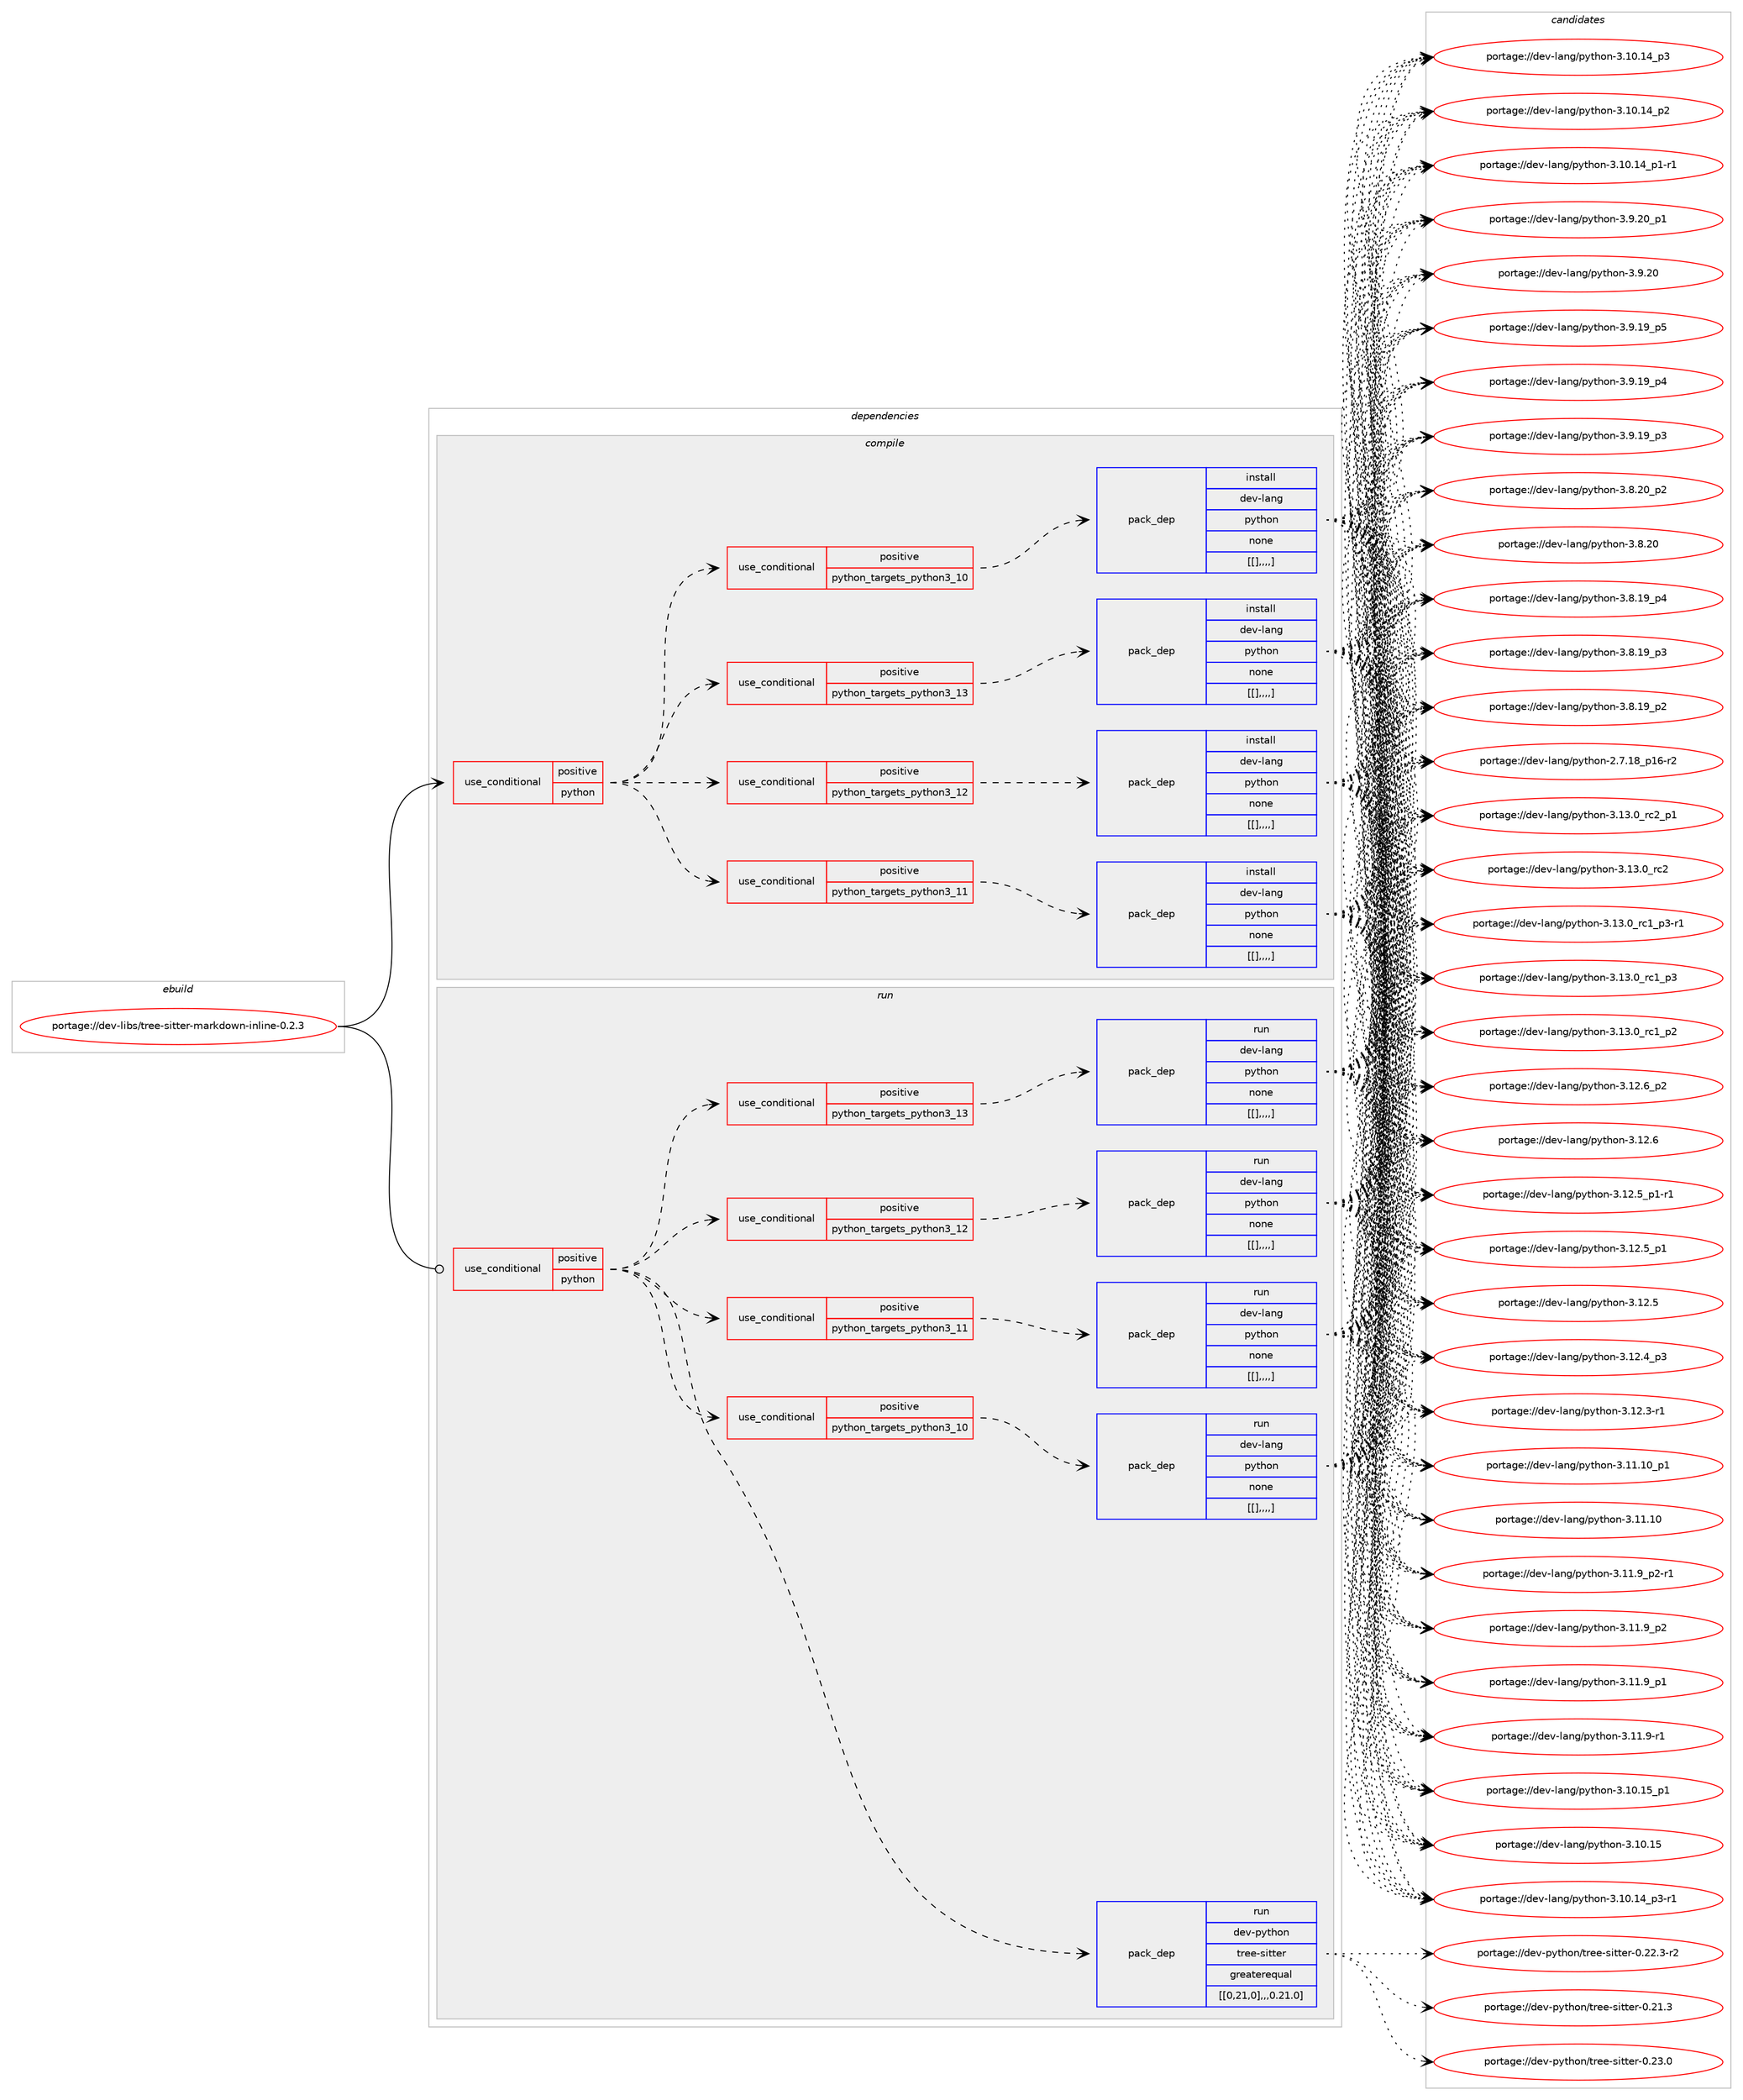 digraph prolog {

# *************
# Graph options
# *************

newrank=true;
concentrate=true;
compound=true;
graph [rankdir=LR,fontname=Helvetica,fontsize=10,ranksep=1.5];#, ranksep=2.5, nodesep=0.2];
edge  [arrowhead=vee];
node  [fontname=Helvetica,fontsize=10];

# **********
# The ebuild
# **********

subgraph cluster_leftcol {
color=gray;
label=<<i>ebuild</i>>;
id [label="portage://dev-libs/tree-sitter-markdown-inline-0.2.3", color=red, width=4, href="../dev-libs/tree-sitter-markdown-inline-0.2.3.svg"];
}

# ****************
# The dependencies
# ****************

subgraph cluster_midcol {
color=gray;
label=<<i>dependencies</i>>;
subgraph cluster_compile {
fillcolor="#eeeeee";
style=filled;
label=<<i>compile</i>>;
subgraph cond29328 {
dependency116088 [label=<<TABLE BORDER="0" CELLBORDER="1" CELLSPACING="0" CELLPADDING="4"><TR><TD ROWSPAN="3" CELLPADDING="10">use_conditional</TD></TR><TR><TD>positive</TD></TR><TR><TD>python</TD></TR></TABLE>>, shape=none, color=red];
subgraph cond29329 {
dependency116089 [label=<<TABLE BORDER="0" CELLBORDER="1" CELLSPACING="0" CELLPADDING="4"><TR><TD ROWSPAN="3" CELLPADDING="10">use_conditional</TD></TR><TR><TD>positive</TD></TR><TR><TD>python_targets_python3_10</TD></TR></TABLE>>, shape=none, color=red];
subgraph pack85596 {
dependency116090 [label=<<TABLE BORDER="0" CELLBORDER="1" CELLSPACING="0" CELLPADDING="4" WIDTH="220"><TR><TD ROWSPAN="6" CELLPADDING="30">pack_dep</TD></TR><TR><TD WIDTH="110">install</TD></TR><TR><TD>dev-lang</TD></TR><TR><TD>python</TD></TR><TR><TD>none</TD></TR><TR><TD>[[],,,,]</TD></TR></TABLE>>, shape=none, color=blue];
}
dependency116089:e -> dependency116090:w [weight=20,style="dashed",arrowhead="vee"];
}
dependency116088:e -> dependency116089:w [weight=20,style="dashed",arrowhead="vee"];
subgraph cond29330 {
dependency116091 [label=<<TABLE BORDER="0" CELLBORDER="1" CELLSPACING="0" CELLPADDING="4"><TR><TD ROWSPAN="3" CELLPADDING="10">use_conditional</TD></TR><TR><TD>positive</TD></TR><TR><TD>python_targets_python3_11</TD></TR></TABLE>>, shape=none, color=red];
subgraph pack85597 {
dependency116092 [label=<<TABLE BORDER="0" CELLBORDER="1" CELLSPACING="0" CELLPADDING="4" WIDTH="220"><TR><TD ROWSPAN="6" CELLPADDING="30">pack_dep</TD></TR><TR><TD WIDTH="110">install</TD></TR><TR><TD>dev-lang</TD></TR><TR><TD>python</TD></TR><TR><TD>none</TD></TR><TR><TD>[[],,,,]</TD></TR></TABLE>>, shape=none, color=blue];
}
dependency116091:e -> dependency116092:w [weight=20,style="dashed",arrowhead="vee"];
}
dependency116088:e -> dependency116091:w [weight=20,style="dashed",arrowhead="vee"];
subgraph cond29331 {
dependency116093 [label=<<TABLE BORDER="0" CELLBORDER="1" CELLSPACING="0" CELLPADDING="4"><TR><TD ROWSPAN="3" CELLPADDING="10">use_conditional</TD></TR><TR><TD>positive</TD></TR><TR><TD>python_targets_python3_12</TD></TR></TABLE>>, shape=none, color=red];
subgraph pack85598 {
dependency116094 [label=<<TABLE BORDER="0" CELLBORDER="1" CELLSPACING="0" CELLPADDING="4" WIDTH="220"><TR><TD ROWSPAN="6" CELLPADDING="30">pack_dep</TD></TR><TR><TD WIDTH="110">install</TD></TR><TR><TD>dev-lang</TD></TR><TR><TD>python</TD></TR><TR><TD>none</TD></TR><TR><TD>[[],,,,]</TD></TR></TABLE>>, shape=none, color=blue];
}
dependency116093:e -> dependency116094:w [weight=20,style="dashed",arrowhead="vee"];
}
dependency116088:e -> dependency116093:w [weight=20,style="dashed",arrowhead="vee"];
subgraph cond29332 {
dependency116095 [label=<<TABLE BORDER="0" CELLBORDER="1" CELLSPACING="0" CELLPADDING="4"><TR><TD ROWSPAN="3" CELLPADDING="10">use_conditional</TD></TR><TR><TD>positive</TD></TR><TR><TD>python_targets_python3_13</TD></TR></TABLE>>, shape=none, color=red];
subgraph pack85599 {
dependency116096 [label=<<TABLE BORDER="0" CELLBORDER="1" CELLSPACING="0" CELLPADDING="4" WIDTH="220"><TR><TD ROWSPAN="6" CELLPADDING="30">pack_dep</TD></TR><TR><TD WIDTH="110">install</TD></TR><TR><TD>dev-lang</TD></TR><TR><TD>python</TD></TR><TR><TD>none</TD></TR><TR><TD>[[],,,,]</TD></TR></TABLE>>, shape=none, color=blue];
}
dependency116095:e -> dependency116096:w [weight=20,style="dashed",arrowhead="vee"];
}
dependency116088:e -> dependency116095:w [weight=20,style="dashed",arrowhead="vee"];
}
id:e -> dependency116088:w [weight=20,style="solid",arrowhead="vee"];
}
subgraph cluster_compileandrun {
fillcolor="#eeeeee";
style=filled;
label=<<i>compile and run</i>>;
}
subgraph cluster_run {
fillcolor="#eeeeee";
style=filled;
label=<<i>run</i>>;
subgraph cond29333 {
dependency116097 [label=<<TABLE BORDER="0" CELLBORDER="1" CELLSPACING="0" CELLPADDING="4"><TR><TD ROWSPAN="3" CELLPADDING="10">use_conditional</TD></TR><TR><TD>positive</TD></TR><TR><TD>python</TD></TR></TABLE>>, shape=none, color=red];
subgraph cond29334 {
dependency116098 [label=<<TABLE BORDER="0" CELLBORDER="1" CELLSPACING="0" CELLPADDING="4"><TR><TD ROWSPAN="3" CELLPADDING="10">use_conditional</TD></TR><TR><TD>positive</TD></TR><TR><TD>python_targets_python3_10</TD></TR></TABLE>>, shape=none, color=red];
subgraph pack85600 {
dependency116099 [label=<<TABLE BORDER="0" CELLBORDER="1" CELLSPACING="0" CELLPADDING="4" WIDTH="220"><TR><TD ROWSPAN="6" CELLPADDING="30">pack_dep</TD></TR><TR><TD WIDTH="110">run</TD></TR><TR><TD>dev-lang</TD></TR><TR><TD>python</TD></TR><TR><TD>none</TD></TR><TR><TD>[[],,,,]</TD></TR></TABLE>>, shape=none, color=blue];
}
dependency116098:e -> dependency116099:w [weight=20,style="dashed",arrowhead="vee"];
}
dependency116097:e -> dependency116098:w [weight=20,style="dashed",arrowhead="vee"];
subgraph cond29335 {
dependency116100 [label=<<TABLE BORDER="0" CELLBORDER="1" CELLSPACING="0" CELLPADDING="4"><TR><TD ROWSPAN="3" CELLPADDING="10">use_conditional</TD></TR><TR><TD>positive</TD></TR><TR><TD>python_targets_python3_11</TD></TR></TABLE>>, shape=none, color=red];
subgraph pack85601 {
dependency116101 [label=<<TABLE BORDER="0" CELLBORDER="1" CELLSPACING="0" CELLPADDING="4" WIDTH="220"><TR><TD ROWSPAN="6" CELLPADDING="30">pack_dep</TD></TR><TR><TD WIDTH="110">run</TD></TR><TR><TD>dev-lang</TD></TR><TR><TD>python</TD></TR><TR><TD>none</TD></TR><TR><TD>[[],,,,]</TD></TR></TABLE>>, shape=none, color=blue];
}
dependency116100:e -> dependency116101:w [weight=20,style="dashed",arrowhead="vee"];
}
dependency116097:e -> dependency116100:w [weight=20,style="dashed",arrowhead="vee"];
subgraph cond29336 {
dependency116102 [label=<<TABLE BORDER="0" CELLBORDER="1" CELLSPACING="0" CELLPADDING="4"><TR><TD ROWSPAN="3" CELLPADDING="10">use_conditional</TD></TR><TR><TD>positive</TD></TR><TR><TD>python_targets_python3_12</TD></TR></TABLE>>, shape=none, color=red];
subgraph pack85602 {
dependency116103 [label=<<TABLE BORDER="0" CELLBORDER="1" CELLSPACING="0" CELLPADDING="4" WIDTH="220"><TR><TD ROWSPAN="6" CELLPADDING="30">pack_dep</TD></TR><TR><TD WIDTH="110">run</TD></TR><TR><TD>dev-lang</TD></TR><TR><TD>python</TD></TR><TR><TD>none</TD></TR><TR><TD>[[],,,,]</TD></TR></TABLE>>, shape=none, color=blue];
}
dependency116102:e -> dependency116103:w [weight=20,style="dashed",arrowhead="vee"];
}
dependency116097:e -> dependency116102:w [weight=20,style="dashed",arrowhead="vee"];
subgraph cond29337 {
dependency116104 [label=<<TABLE BORDER="0" CELLBORDER="1" CELLSPACING="0" CELLPADDING="4"><TR><TD ROWSPAN="3" CELLPADDING="10">use_conditional</TD></TR><TR><TD>positive</TD></TR><TR><TD>python_targets_python3_13</TD></TR></TABLE>>, shape=none, color=red];
subgraph pack85603 {
dependency116105 [label=<<TABLE BORDER="0" CELLBORDER="1" CELLSPACING="0" CELLPADDING="4" WIDTH="220"><TR><TD ROWSPAN="6" CELLPADDING="30">pack_dep</TD></TR><TR><TD WIDTH="110">run</TD></TR><TR><TD>dev-lang</TD></TR><TR><TD>python</TD></TR><TR><TD>none</TD></TR><TR><TD>[[],,,,]</TD></TR></TABLE>>, shape=none, color=blue];
}
dependency116104:e -> dependency116105:w [weight=20,style="dashed",arrowhead="vee"];
}
dependency116097:e -> dependency116104:w [weight=20,style="dashed",arrowhead="vee"];
subgraph pack85604 {
dependency116106 [label=<<TABLE BORDER="0" CELLBORDER="1" CELLSPACING="0" CELLPADDING="4" WIDTH="220"><TR><TD ROWSPAN="6" CELLPADDING="30">pack_dep</TD></TR><TR><TD WIDTH="110">run</TD></TR><TR><TD>dev-python</TD></TR><TR><TD>tree-sitter</TD></TR><TR><TD>greaterequal</TD></TR><TR><TD>[[0,21,0],,,0.21.0]</TD></TR></TABLE>>, shape=none, color=blue];
}
dependency116097:e -> dependency116106:w [weight=20,style="dashed",arrowhead="vee"];
}
id:e -> dependency116097:w [weight=20,style="solid",arrowhead="odot"];
}
}

# **************
# The candidates
# **************

subgraph cluster_choices {
rank=same;
color=gray;
label=<<i>candidates</i>>;

subgraph choice85596 {
color=black;
nodesep=1;
choice100101118451089711010347112121116104111110455146495146489511499509511249 [label="portage://dev-lang/python-3.13.0_rc2_p1", color=red, width=4,href="../dev-lang/python-3.13.0_rc2_p1.svg"];
choice10010111845108971101034711212111610411111045514649514648951149950 [label="portage://dev-lang/python-3.13.0_rc2", color=red, width=4,href="../dev-lang/python-3.13.0_rc2.svg"];
choice1001011184510897110103471121211161041111104551464951464895114994995112514511449 [label="portage://dev-lang/python-3.13.0_rc1_p3-r1", color=red, width=4,href="../dev-lang/python-3.13.0_rc1_p3-r1.svg"];
choice100101118451089711010347112121116104111110455146495146489511499499511251 [label="portage://dev-lang/python-3.13.0_rc1_p3", color=red, width=4,href="../dev-lang/python-3.13.0_rc1_p3.svg"];
choice100101118451089711010347112121116104111110455146495146489511499499511250 [label="portage://dev-lang/python-3.13.0_rc1_p2", color=red, width=4,href="../dev-lang/python-3.13.0_rc1_p2.svg"];
choice100101118451089711010347112121116104111110455146495046549511250 [label="portage://dev-lang/python-3.12.6_p2", color=red, width=4,href="../dev-lang/python-3.12.6_p2.svg"];
choice10010111845108971101034711212111610411111045514649504654 [label="portage://dev-lang/python-3.12.6", color=red, width=4,href="../dev-lang/python-3.12.6.svg"];
choice1001011184510897110103471121211161041111104551464950465395112494511449 [label="portage://dev-lang/python-3.12.5_p1-r1", color=red, width=4,href="../dev-lang/python-3.12.5_p1-r1.svg"];
choice100101118451089711010347112121116104111110455146495046539511249 [label="portage://dev-lang/python-3.12.5_p1", color=red, width=4,href="../dev-lang/python-3.12.5_p1.svg"];
choice10010111845108971101034711212111610411111045514649504653 [label="portage://dev-lang/python-3.12.5", color=red, width=4,href="../dev-lang/python-3.12.5.svg"];
choice100101118451089711010347112121116104111110455146495046529511251 [label="portage://dev-lang/python-3.12.4_p3", color=red, width=4,href="../dev-lang/python-3.12.4_p3.svg"];
choice100101118451089711010347112121116104111110455146495046514511449 [label="portage://dev-lang/python-3.12.3-r1", color=red, width=4,href="../dev-lang/python-3.12.3-r1.svg"];
choice10010111845108971101034711212111610411111045514649494649489511249 [label="portage://dev-lang/python-3.11.10_p1", color=red, width=4,href="../dev-lang/python-3.11.10_p1.svg"];
choice1001011184510897110103471121211161041111104551464949464948 [label="portage://dev-lang/python-3.11.10", color=red, width=4,href="../dev-lang/python-3.11.10.svg"];
choice1001011184510897110103471121211161041111104551464949465795112504511449 [label="portage://dev-lang/python-3.11.9_p2-r1", color=red, width=4,href="../dev-lang/python-3.11.9_p2-r1.svg"];
choice100101118451089711010347112121116104111110455146494946579511250 [label="portage://dev-lang/python-3.11.9_p2", color=red, width=4,href="../dev-lang/python-3.11.9_p2.svg"];
choice100101118451089711010347112121116104111110455146494946579511249 [label="portage://dev-lang/python-3.11.9_p1", color=red, width=4,href="../dev-lang/python-3.11.9_p1.svg"];
choice100101118451089711010347112121116104111110455146494946574511449 [label="portage://dev-lang/python-3.11.9-r1", color=red, width=4,href="../dev-lang/python-3.11.9-r1.svg"];
choice10010111845108971101034711212111610411111045514649484649539511249 [label="portage://dev-lang/python-3.10.15_p1", color=red, width=4,href="../dev-lang/python-3.10.15_p1.svg"];
choice1001011184510897110103471121211161041111104551464948464953 [label="portage://dev-lang/python-3.10.15", color=red, width=4,href="../dev-lang/python-3.10.15.svg"];
choice100101118451089711010347112121116104111110455146494846495295112514511449 [label="portage://dev-lang/python-3.10.14_p3-r1", color=red, width=4,href="../dev-lang/python-3.10.14_p3-r1.svg"];
choice10010111845108971101034711212111610411111045514649484649529511251 [label="portage://dev-lang/python-3.10.14_p3", color=red, width=4,href="../dev-lang/python-3.10.14_p3.svg"];
choice10010111845108971101034711212111610411111045514649484649529511250 [label="portage://dev-lang/python-3.10.14_p2", color=red, width=4,href="../dev-lang/python-3.10.14_p2.svg"];
choice100101118451089711010347112121116104111110455146494846495295112494511449 [label="portage://dev-lang/python-3.10.14_p1-r1", color=red, width=4,href="../dev-lang/python-3.10.14_p1-r1.svg"];
choice100101118451089711010347112121116104111110455146574650489511249 [label="portage://dev-lang/python-3.9.20_p1", color=red, width=4,href="../dev-lang/python-3.9.20_p1.svg"];
choice10010111845108971101034711212111610411111045514657465048 [label="portage://dev-lang/python-3.9.20", color=red, width=4,href="../dev-lang/python-3.9.20.svg"];
choice100101118451089711010347112121116104111110455146574649579511253 [label="portage://dev-lang/python-3.9.19_p5", color=red, width=4,href="../dev-lang/python-3.9.19_p5.svg"];
choice100101118451089711010347112121116104111110455146574649579511252 [label="portage://dev-lang/python-3.9.19_p4", color=red, width=4,href="../dev-lang/python-3.9.19_p4.svg"];
choice100101118451089711010347112121116104111110455146574649579511251 [label="portage://dev-lang/python-3.9.19_p3", color=red, width=4,href="../dev-lang/python-3.9.19_p3.svg"];
choice100101118451089711010347112121116104111110455146564650489511250 [label="portage://dev-lang/python-3.8.20_p2", color=red, width=4,href="../dev-lang/python-3.8.20_p2.svg"];
choice10010111845108971101034711212111610411111045514656465048 [label="portage://dev-lang/python-3.8.20", color=red, width=4,href="../dev-lang/python-3.8.20.svg"];
choice100101118451089711010347112121116104111110455146564649579511252 [label="portage://dev-lang/python-3.8.19_p4", color=red, width=4,href="../dev-lang/python-3.8.19_p4.svg"];
choice100101118451089711010347112121116104111110455146564649579511251 [label="portage://dev-lang/python-3.8.19_p3", color=red, width=4,href="../dev-lang/python-3.8.19_p3.svg"];
choice100101118451089711010347112121116104111110455146564649579511250 [label="portage://dev-lang/python-3.8.19_p2", color=red, width=4,href="../dev-lang/python-3.8.19_p2.svg"];
choice100101118451089711010347112121116104111110455046554649569511249544511450 [label="portage://dev-lang/python-2.7.18_p16-r2", color=red, width=4,href="../dev-lang/python-2.7.18_p16-r2.svg"];
dependency116090:e -> choice100101118451089711010347112121116104111110455146495146489511499509511249:w [style=dotted,weight="100"];
dependency116090:e -> choice10010111845108971101034711212111610411111045514649514648951149950:w [style=dotted,weight="100"];
dependency116090:e -> choice1001011184510897110103471121211161041111104551464951464895114994995112514511449:w [style=dotted,weight="100"];
dependency116090:e -> choice100101118451089711010347112121116104111110455146495146489511499499511251:w [style=dotted,weight="100"];
dependency116090:e -> choice100101118451089711010347112121116104111110455146495146489511499499511250:w [style=dotted,weight="100"];
dependency116090:e -> choice100101118451089711010347112121116104111110455146495046549511250:w [style=dotted,weight="100"];
dependency116090:e -> choice10010111845108971101034711212111610411111045514649504654:w [style=dotted,weight="100"];
dependency116090:e -> choice1001011184510897110103471121211161041111104551464950465395112494511449:w [style=dotted,weight="100"];
dependency116090:e -> choice100101118451089711010347112121116104111110455146495046539511249:w [style=dotted,weight="100"];
dependency116090:e -> choice10010111845108971101034711212111610411111045514649504653:w [style=dotted,weight="100"];
dependency116090:e -> choice100101118451089711010347112121116104111110455146495046529511251:w [style=dotted,weight="100"];
dependency116090:e -> choice100101118451089711010347112121116104111110455146495046514511449:w [style=dotted,weight="100"];
dependency116090:e -> choice10010111845108971101034711212111610411111045514649494649489511249:w [style=dotted,weight="100"];
dependency116090:e -> choice1001011184510897110103471121211161041111104551464949464948:w [style=dotted,weight="100"];
dependency116090:e -> choice1001011184510897110103471121211161041111104551464949465795112504511449:w [style=dotted,weight="100"];
dependency116090:e -> choice100101118451089711010347112121116104111110455146494946579511250:w [style=dotted,weight="100"];
dependency116090:e -> choice100101118451089711010347112121116104111110455146494946579511249:w [style=dotted,weight="100"];
dependency116090:e -> choice100101118451089711010347112121116104111110455146494946574511449:w [style=dotted,weight="100"];
dependency116090:e -> choice10010111845108971101034711212111610411111045514649484649539511249:w [style=dotted,weight="100"];
dependency116090:e -> choice1001011184510897110103471121211161041111104551464948464953:w [style=dotted,weight="100"];
dependency116090:e -> choice100101118451089711010347112121116104111110455146494846495295112514511449:w [style=dotted,weight="100"];
dependency116090:e -> choice10010111845108971101034711212111610411111045514649484649529511251:w [style=dotted,weight="100"];
dependency116090:e -> choice10010111845108971101034711212111610411111045514649484649529511250:w [style=dotted,weight="100"];
dependency116090:e -> choice100101118451089711010347112121116104111110455146494846495295112494511449:w [style=dotted,weight="100"];
dependency116090:e -> choice100101118451089711010347112121116104111110455146574650489511249:w [style=dotted,weight="100"];
dependency116090:e -> choice10010111845108971101034711212111610411111045514657465048:w [style=dotted,weight="100"];
dependency116090:e -> choice100101118451089711010347112121116104111110455146574649579511253:w [style=dotted,weight="100"];
dependency116090:e -> choice100101118451089711010347112121116104111110455146574649579511252:w [style=dotted,weight="100"];
dependency116090:e -> choice100101118451089711010347112121116104111110455146574649579511251:w [style=dotted,weight="100"];
dependency116090:e -> choice100101118451089711010347112121116104111110455146564650489511250:w [style=dotted,weight="100"];
dependency116090:e -> choice10010111845108971101034711212111610411111045514656465048:w [style=dotted,weight="100"];
dependency116090:e -> choice100101118451089711010347112121116104111110455146564649579511252:w [style=dotted,weight="100"];
dependency116090:e -> choice100101118451089711010347112121116104111110455146564649579511251:w [style=dotted,weight="100"];
dependency116090:e -> choice100101118451089711010347112121116104111110455146564649579511250:w [style=dotted,weight="100"];
dependency116090:e -> choice100101118451089711010347112121116104111110455046554649569511249544511450:w [style=dotted,weight="100"];
}
subgraph choice85597 {
color=black;
nodesep=1;
choice100101118451089711010347112121116104111110455146495146489511499509511249 [label="portage://dev-lang/python-3.13.0_rc2_p1", color=red, width=4,href="../dev-lang/python-3.13.0_rc2_p1.svg"];
choice10010111845108971101034711212111610411111045514649514648951149950 [label="portage://dev-lang/python-3.13.0_rc2", color=red, width=4,href="../dev-lang/python-3.13.0_rc2.svg"];
choice1001011184510897110103471121211161041111104551464951464895114994995112514511449 [label="portage://dev-lang/python-3.13.0_rc1_p3-r1", color=red, width=4,href="../dev-lang/python-3.13.0_rc1_p3-r1.svg"];
choice100101118451089711010347112121116104111110455146495146489511499499511251 [label="portage://dev-lang/python-3.13.0_rc1_p3", color=red, width=4,href="../dev-lang/python-3.13.0_rc1_p3.svg"];
choice100101118451089711010347112121116104111110455146495146489511499499511250 [label="portage://dev-lang/python-3.13.0_rc1_p2", color=red, width=4,href="../dev-lang/python-3.13.0_rc1_p2.svg"];
choice100101118451089711010347112121116104111110455146495046549511250 [label="portage://dev-lang/python-3.12.6_p2", color=red, width=4,href="../dev-lang/python-3.12.6_p2.svg"];
choice10010111845108971101034711212111610411111045514649504654 [label="portage://dev-lang/python-3.12.6", color=red, width=4,href="../dev-lang/python-3.12.6.svg"];
choice1001011184510897110103471121211161041111104551464950465395112494511449 [label="portage://dev-lang/python-3.12.5_p1-r1", color=red, width=4,href="../dev-lang/python-3.12.5_p1-r1.svg"];
choice100101118451089711010347112121116104111110455146495046539511249 [label="portage://dev-lang/python-3.12.5_p1", color=red, width=4,href="../dev-lang/python-3.12.5_p1.svg"];
choice10010111845108971101034711212111610411111045514649504653 [label="portage://dev-lang/python-3.12.5", color=red, width=4,href="../dev-lang/python-3.12.5.svg"];
choice100101118451089711010347112121116104111110455146495046529511251 [label="portage://dev-lang/python-3.12.4_p3", color=red, width=4,href="../dev-lang/python-3.12.4_p3.svg"];
choice100101118451089711010347112121116104111110455146495046514511449 [label="portage://dev-lang/python-3.12.3-r1", color=red, width=4,href="../dev-lang/python-3.12.3-r1.svg"];
choice10010111845108971101034711212111610411111045514649494649489511249 [label="portage://dev-lang/python-3.11.10_p1", color=red, width=4,href="../dev-lang/python-3.11.10_p1.svg"];
choice1001011184510897110103471121211161041111104551464949464948 [label="portage://dev-lang/python-3.11.10", color=red, width=4,href="../dev-lang/python-3.11.10.svg"];
choice1001011184510897110103471121211161041111104551464949465795112504511449 [label="portage://dev-lang/python-3.11.9_p2-r1", color=red, width=4,href="../dev-lang/python-3.11.9_p2-r1.svg"];
choice100101118451089711010347112121116104111110455146494946579511250 [label="portage://dev-lang/python-3.11.9_p2", color=red, width=4,href="../dev-lang/python-3.11.9_p2.svg"];
choice100101118451089711010347112121116104111110455146494946579511249 [label="portage://dev-lang/python-3.11.9_p1", color=red, width=4,href="../dev-lang/python-3.11.9_p1.svg"];
choice100101118451089711010347112121116104111110455146494946574511449 [label="portage://dev-lang/python-3.11.9-r1", color=red, width=4,href="../dev-lang/python-3.11.9-r1.svg"];
choice10010111845108971101034711212111610411111045514649484649539511249 [label="portage://dev-lang/python-3.10.15_p1", color=red, width=4,href="../dev-lang/python-3.10.15_p1.svg"];
choice1001011184510897110103471121211161041111104551464948464953 [label="portage://dev-lang/python-3.10.15", color=red, width=4,href="../dev-lang/python-3.10.15.svg"];
choice100101118451089711010347112121116104111110455146494846495295112514511449 [label="portage://dev-lang/python-3.10.14_p3-r1", color=red, width=4,href="../dev-lang/python-3.10.14_p3-r1.svg"];
choice10010111845108971101034711212111610411111045514649484649529511251 [label="portage://dev-lang/python-3.10.14_p3", color=red, width=4,href="../dev-lang/python-3.10.14_p3.svg"];
choice10010111845108971101034711212111610411111045514649484649529511250 [label="portage://dev-lang/python-3.10.14_p2", color=red, width=4,href="../dev-lang/python-3.10.14_p2.svg"];
choice100101118451089711010347112121116104111110455146494846495295112494511449 [label="portage://dev-lang/python-3.10.14_p1-r1", color=red, width=4,href="../dev-lang/python-3.10.14_p1-r1.svg"];
choice100101118451089711010347112121116104111110455146574650489511249 [label="portage://dev-lang/python-3.9.20_p1", color=red, width=4,href="../dev-lang/python-3.9.20_p1.svg"];
choice10010111845108971101034711212111610411111045514657465048 [label="portage://dev-lang/python-3.9.20", color=red, width=4,href="../dev-lang/python-3.9.20.svg"];
choice100101118451089711010347112121116104111110455146574649579511253 [label="portage://dev-lang/python-3.9.19_p5", color=red, width=4,href="../dev-lang/python-3.9.19_p5.svg"];
choice100101118451089711010347112121116104111110455146574649579511252 [label="portage://dev-lang/python-3.9.19_p4", color=red, width=4,href="../dev-lang/python-3.9.19_p4.svg"];
choice100101118451089711010347112121116104111110455146574649579511251 [label="portage://dev-lang/python-3.9.19_p3", color=red, width=4,href="../dev-lang/python-3.9.19_p3.svg"];
choice100101118451089711010347112121116104111110455146564650489511250 [label="portage://dev-lang/python-3.8.20_p2", color=red, width=4,href="../dev-lang/python-3.8.20_p2.svg"];
choice10010111845108971101034711212111610411111045514656465048 [label="portage://dev-lang/python-3.8.20", color=red, width=4,href="../dev-lang/python-3.8.20.svg"];
choice100101118451089711010347112121116104111110455146564649579511252 [label="portage://dev-lang/python-3.8.19_p4", color=red, width=4,href="../dev-lang/python-3.8.19_p4.svg"];
choice100101118451089711010347112121116104111110455146564649579511251 [label="portage://dev-lang/python-3.8.19_p3", color=red, width=4,href="../dev-lang/python-3.8.19_p3.svg"];
choice100101118451089711010347112121116104111110455146564649579511250 [label="portage://dev-lang/python-3.8.19_p2", color=red, width=4,href="../dev-lang/python-3.8.19_p2.svg"];
choice100101118451089711010347112121116104111110455046554649569511249544511450 [label="portage://dev-lang/python-2.7.18_p16-r2", color=red, width=4,href="../dev-lang/python-2.7.18_p16-r2.svg"];
dependency116092:e -> choice100101118451089711010347112121116104111110455146495146489511499509511249:w [style=dotted,weight="100"];
dependency116092:e -> choice10010111845108971101034711212111610411111045514649514648951149950:w [style=dotted,weight="100"];
dependency116092:e -> choice1001011184510897110103471121211161041111104551464951464895114994995112514511449:w [style=dotted,weight="100"];
dependency116092:e -> choice100101118451089711010347112121116104111110455146495146489511499499511251:w [style=dotted,weight="100"];
dependency116092:e -> choice100101118451089711010347112121116104111110455146495146489511499499511250:w [style=dotted,weight="100"];
dependency116092:e -> choice100101118451089711010347112121116104111110455146495046549511250:w [style=dotted,weight="100"];
dependency116092:e -> choice10010111845108971101034711212111610411111045514649504654:w [style=dotted,weight="100"];
dependency116092:e -> choice1001011184510897110103471121211161041111104551464950465395112494511449:w [style=dotted,weight="100"];
dependency116092:e -> choice100101118451089711010347112121116104111110455146495046539511249:w [style=dotted,weight="100"];
dependency116092:e -> choice10010111845108971101034711212111610411111045514649504653:w [style=dotted,weight="100"];
dependency116092:e -> choice100101118451089711010347112121116104111110455146495046529511251:w [style=dotted,weight="100"];
dependency116092:e -> choice100101118451089711010347112121116104111110455146495046514511449:w [style=dotted,weight="100"];
dependency116092:e -> choice10010111845108971101034711212111610411111045514649494649489511249:w [style=dotted,weight="100"];
dependency116092:e -> choice1001011184510897110103471121211161041111104551464949464948:w [style=dotted,weight="100"];
dependency116092:e -> choice1001011184510897110103471121211161041111104551464949465795112504511449:w [style=dotted,weight="100"];
dependency116092:e -> choice100101118451089711010347112121116104111110455146494946579511250:w [style=dotted,weight="100"];
dependency116092:e -> choice100101118451089711010347112121116104111110455146494946579511249:w [style=dotted,weight="100"];
dependency116092:e -> choice100101118451089711010347112121116104111110455146494946574511449:w [style=dotted,weight="100"];
dependency116092:e -> choice10010111845108971101034711212111610411111045514649484649539511249:w [style=dotted,weight="100"];
dependency116092:e -> choice1001011184510897110103471121211161041111104551464948464953:w [style=dotted,weight="100"];
dependency116092:e -> choice100101118451089711010347112121116104111110455146494846495295112514511449:w [style=dotted,weight="100"];
dependency116092:e -> choice10010111845108971101034711212111610411111045514649484649529511251:w [style=dotted,weight="100"];
dependency116092:e -> choice10010111845108971101034711212111610411111045514649484649529511250:w [style=dotted,weight="100"];
dependency116092:e -> choice100101118451089711010347112121116104111110455146494846495295112494511449:w [style=dotted,weight="100"];
dependency116092:e -> choice100101118451089711010347112121116104111110455146574650489511249:w [style=dotted,weight="100"];
dependency116092:e -> choice10010111845108971101034711212111610411111045514657465048:w [style=dotted,weight="100"];
dependency116092:e -> choice100101118451089711010347112121116104111110455146574649579511253:w [style=dotted,weight="100"];
dependency116092:e -> choice100101118451089711010347112121116104111110455146574649579511252:w [style=dotted,weight="100"];
dependency116092:e -> choice100101118451089711010347112121116104111110455146574649579511251:w [style=dotted,weight="100"];
dependency116092:e -> choice100101118451089711010347112121116104111110455146564650489511250:w [style=dotted,weight="100"];
dependency116092:e -> choice10010111845108971101034711212111610411111045514656465048:w [style=dotted,weight="100"];
dependency116092:e -> choice100101118451089711010347112121116104111110455146564649579511252:w [style=dotted,weight="100"];
dependency116092:e -> choice100101118451089711010347112121116104111110455146564649579511251:w [style=dotted,weight="100"];
dependency116092:e -> choice100101118451089711010347112121116104111110455146564649579511250:w [style=dotted,weight="100"];
dependency116092:e -> choice100101118451089711010347112121116104111110455046554649569511249544511450:w [style=dotted,weight="100"];
}
subgraph choice85598 {
color=black;
nodesep=1;
choice100101118451089711010347112121116104111110455146495146489511499509511249 [label="portage://dev-lang/python-3.13.0_rc2_p1", color=red, width=4,href="../dev-lang/python-3.13.0_rc2_p1.svg"];
choice10010111845108971101034711212111610411111045514649514648951149950 [label="portage://dev-lang/python-3.13.0_rc2", color=red, width=4,href="../dev-lang/python-3.13.0_rc2.svg"];
choice1001011184510897110103471121211161041111104551464951464895114994995112514511449 [label="portage://dev-lang/python-3.13.0_rc1_p3-r1", color=red, width=4,href="../dev-lang/python-3.13.0_rc1_p3-r1.svg"];
choice100101118451089711010347112121116104111110455146495146489511499499511251 [label="portage://dev-lang/python-3.13.0_rc1_p3", color=red, width=4,href="../dev-lang/python-3.13.0_rc1_p3.svg"];
choice100101118451089711010347112121116104111110455146495146489511499499511250 [label="portage://dev-lang/python-3.13.0_rc1_p2", color=red, width=4,href="../dev-lang/python-3.13.0_rc1_p2.svg"];
choice100101118451089711010347112121116104111110455146495046549511250 [label="portage://dev-lang/python-3.12.6_p2", color=red, width=4,href="../dev-lang/python-3.12.6_p2.svg"];
choice10010111845108971101034711212111610411111045514649504654 [label="portage://dev-lang/python-3.12.6", color=red, width=4,href="../dev-lang/python-3.12.6.svg"];
choice1001011184510897110103471121211161041111104551464950465395112494511449 [label="portage://dev-lang/python-3.12.5_p1-r1", color=red, width=4,href="../dev-lang/python-3.12.5_p1-r1.svg"];
choice100101118451089711010347112121116104111110455146495046539511249 [label="portage://dev-lang/python-3.12.5_p1", color=red, width=4,href="../dev-lang/python-3.12.5_p1.svg"];
choice10010111845108971101034711212111610411111045514649504653 [label="portage://dev-lang/python-3.12.5", color=red, width=4,href="../dev-lang/python-3.12.5.svg"];
choice100101118451089711010347112121116104111110455146495046529511251 [label="portage://dev-lang/python-3.12.4_p3", color=red, width=4,href="../dev-lang/python-3.12.4_p3.svg"];
choice100101118451089711010347112121116104111110455146495046514511449 [label="portage://dev-lang/python-3.12.3-r1", color=red, width=4,href="../dev-lang/python-3.12.3-r1.svg"];
choice10010111845108971101034711212111610411111045514649494649489511249 [label="portage://dev-lang/python-3.11.10_p1", color=red, width=4,href="../dev-lang/python-3.11.10_p1.svg"];
choice1001011184510897110103471121211161041111104551464949464948 [label="portage://dev-lang/python-3.11.10", color=red, width=4,href="../dev-lang/python-3.11.10.svg"];
choice1001011184510897110103471121211161041111104551464949465795112504511449 [label="portage://dev-lang/python-3.11.9_p2-r1", color=red, width=4,href="../dev-lang/python-3.11.9_p2-r1.svg"];
choice100101118451089711010347112121116104111110455146494946579511250 [label="portage://dev-lang/python-3.11.9_p2", color=red, width=4,href="../dev-lang/python-3.11.9_p2.svg"];
choice100101118451089711010347112121116104111110455146494946579511249 [label="portage://dev-lang/python-3.11.9_p1", color=red, width=4,href="../dev-lang/python-3.11.9_p1.svg"];
choice100101118451089711010347112121116104111110455146494946574511449 [label="portage://dev-lang/python-3.11.9-r1", color=red, width=4,href="../dev-lang/python-3.11.9-r1.svg"];
choice10010111845108971101034711212111610411111045514649484649539511249 [label="portage://dev-lang/python-3.10.15_p1", color=red, width=4,href="../dev-lang/python-3.10.15_p1.svg"];
choice1001011184510897110103471121211161041111104551464948464953 [label="portage://dev-lang/python-3.10.15", color=red, width=4,href="../dev-lang/python-3.10.15.svg"];
choice100101118451089711010347112121116104111110455146494846495295112514511449 [label="portage://dev-lang/python-3.10.14_p3-r1", color=red, width=4,href="../dev-lang/python-3.10.14_p3-r1.svg"];
choice10010111845108971101034711212111610411111045514649484649529511251 [label="portage://dev-lang/python-3.10.14_p3", color=red, width=4,href="../dev-lang/python-3.10.14_p3.svg"];
choice10010111845108971101034711212111610411111045514649484649529511250 [label="portage://dev-lang/python-3.10.14_p2", color=red, width=4,href="../dev-lang/python-3.10.14_p2.svg"];
choice100101118451089711010347112121116104111110455146494846495295112494511449 [label="portage://dev-lang/python-3.10.14_p1-r1", color=red, width=4,href="../dev-lang/python-3.10.14_p1-r1.svg"];
choice100101118451089711010347112121116104111110455146574650489511249 [label="portage://dev-lang/python-3.9.20_p1", color=red, width=4,href="../dev-lang/python-3.9.20_p1.svg"];
choice10010111845108971101034711212111610411111045514657465048 [label="portage://dev-lang/python-3.9.20", color=red, width=4,href="../dev-lang/python-3.9.20.svg"];
choice100101118451089711010347112121116104111110455146574649579511253 [label="portage://dev-lang/python-3.9.19_p5", color=red, width=4,href="../dev-lang/python-3.9.19_p5.svg"];
choice100101118451089711010347112121116104111110455146574649579511252 [label="portage://dev-lang/python-3.9.19_p4", color=red, width=4,href="../dev-lang/python-3.9.19_p4.svg"];
choice100101118451089711010347112121116104111110455146574649579511251 [label="portage://dev-lang/python-3.9.19_p3", color=red, width=4,href="../dev-lang/python-3.9.19_p3.svg"];
choice100101118451089711010347112121116104111110455146564650489511250 [label="portage://dev-lang/python-3.8.20_p2", color=red, width=4,href="../dev-lang/python-3.8.20_p2.svg"];
choice10010111845108971101034711212111610411111045514656465048 [label="portage://dev-lang/python-3.8.20", color=red, width=4,href="../dev-lang/python-3.8.20.svg"];
choice100101118451089711010347112121116104111110455146564649579511252 [label="portage://dev-lang/python-3.8.19_p4", color=red, width=4,href="../dev-lang/python-3.8.19_p4.svg"];
choice100101118451089711010347112121116104111110455146564649579511251 [label="portage://dev-lang/python-3.8.19_p3", color=red, width=4,href="../dev-lang/python-3.8.19_p3.svg"];
choice100101118451089711010347112121116104111110455146564649579511250 [label="portage://dev-lang/python-3.8.19_p2", color=red, width=4,href="../dev-lang/python-3.8.19_p2.svg"];
choice100101118451089711010347112121116104111110455046554649569511249544511450 [label="portage://dev-lang/python-2.7.18_p16-r2", color=red, width=4,href="../dev-lang/python-2.7.18_p16-r2.svg"];
dependency116094:e -> choice100101118451089711010347112121116104111110455146495146489511499509511249:w [style=dotted,weight="100"];
dependency116094:e -> choice10010111845108971101034711212111610411111045514649514648951149950:w [style=dotted,weight="100"];
dependency116094:e -> choice1001011184510897110103471121211161041111104551464951464895114994995112514511449:w [style=dotted,weight="100"];
dependency116094:e -> choice100101118451089711010347112121116104111110455146495146489511499499511251:w [style=dotted,weight="100"];
dependency116094:e -> choice100101118451089711010347112121116104111110455146495146489511499499511250:w [style=dotted,weight="100"];
dependency116094:e -> choice100101118451089711010347112121116104111110455146495046549511250:w [style=dotted,weight="100"];
dependency116094:e -> choice10010111845108971101034711212111610411111045514649504654:w [style=dotted,weight="100"];
dependency116094:e -> choice1001011184510897110103471121211161041111104551464950465395112494511449:w [style=dotted,weight="100"];
dependency116094:e -> choice100101118451089711010347112121116104111110455146495046539511249:w [style=dotted,weight="100"];
dependency116094:e -> choice10010111845108971101034711212111610411111045514649504653:w [style=dotted,weight="100"];
dependency116094:e -> choice100101118451089711010347112121116104111110455146495046529511251:w [style=dotted,weight="100"];
dependency116094:e -> choice100101118451089711010347112121116104111110455146495046514511449:w [style=dotted,weight="100"];
dependency116094:e -> choice10010111845108971101034711212111610411111045514649494649489511249:w [style=dotted,weight="100"];
dependency116094:e -> choice1001011184510897110103471121211161041111104551464949464948:w [style=dotted,weight="100"];
dependency116094:e -> choice1001011184510897110103471121211161041111104551464949465795112504511449:w [style=dotted,weight="100"];
dependency116094:e -> choice100101118451089711010347112121116104111110455146494946579511250:w [style=dotted,weight="100"];
dependency116094:e -> choice100101118451089711010347112121116104111110455146494946579511249:w [style=dotted,weight="100"];
dependency116094:e -> choice100101118451089711010347112121116104111110455146494946574511449:w [style=dotted,weight="100"];
dependency116094:e -> choice10010111845108971101034711212111610411111045514649484649539511249:w [style=dotted,weight="100"];
dependency116094:e -> choice1001011184510897110103471121211161041111104551464948464953:w [style=dotted,weight="100"];
dependency116094:e -> choice100101118451089711010347112121116104111110455146494846495295112514511449:w [style=dotted,weight="100"];
dependency116094:e -> choice10010111845108971101034711212111610411111045514649484649529511251:w [style=dotted,weight="100"];
dependency116094:e -> choice10010111845108971101034711212111610411111045514649484649529511250:w [style=dotted,weight="100"];
dependency116094:e -> choice100101118451089711010347112121116104111110455146494846495295112494511449:w [style=dotted,weight="100"];
dependency116094:e -> choice100101118451089711010347112121116104111110455146574650489511249:w [style=dotted,weight="100"];
dependency116094:e -> choice10010111845108971101034711212111610411111045514657465048:w [style=dotted,weight="100"];
dependency116094:e -> choice100101118451089711010347112121116104111110455146574649579511253:w [style=dotted,weight="100"];
dependency116094:e -> choice100101118451089711010347112121116104111110455146574649579511252:w [style=dotted,weight="100"];
dependency116094:e -> choice100101118451089711010347112121116104111110455146574649579511251:w [style=dotted,weight="100"];
dependency116094:e -> choice100101118451089711010347112121116104111110455146564650489511250:w [style=dotted,weight="100"];
dependency116094:e -> choice10010111845108971101034711212111610411111045514656465048:w [style=dotted,weight="100"];
dependency116094:e -> choice100101118451089711010347112121116104111110455146564649579511252:w [style=dotted,weight="100"];
dependency116094:e -> choice100101118451089711010347112121116104111110455146564649579511251:w [style=dotted,weight="100"];
dependency116094:e -> choice100101118451089711010347112121116104111110455146564649579511250:w [style=dotted,weight="100"];
dependency116094:e -> choice100101118451089711010347112121116104111110455046554649569511249544511450:w [style=dotted,weight="100"];
}
subgraph choice85599 {
color=black;
nodesep=1;
choice100101118451089711010347112121116104111110455146495146489511499509511249 [label="portage://dev-lang/python-3.13.0_rc2_p1", color=red, width=4,href="../dev-lang/python-3.13.0_rc2_p1.svg"];
choice10010111845108971101034711212111610411111045514649514648951149950 [label="portage://dev-lang/python-3.13.0_rc2", color=red, width=4,href="../dev-lang/python-3.13.0_rc2.svg"];
choice1001011184510897110103471121211161041111104551464951464895114994995112514511449 [label="portage://dev-lang/python-3.13.0_rc1_p3-r1", color=red, width=4,href="../dev-lang/python-3.13.0_rc1_p3-r1.svg"];
choice100101118451089711010347112121116104111110455146495146489511499499511251 [label="portage://dev-lang/python-3.13.0_rc1_p3", color=red, width=4,href="../dev-lang/python-3.13.0_rc1_p3.svg"];
choice100101118451089711010347112121116104111110455146495146489511499499511250 [label="portage://dev-lang/python-3.13.0_rc1_p2", color=red, width=4,href="../dev-lang/python-3.13.0_rc1_p2.svg"];
choice100101118451089711010347112121116104111110455146495046549511250 [label="portage://dev-lang/python-3.12.6_p2", color=red, width=4,href="../dev-lang/python-3.12.6_p2.svg"];
choice10010111845108971101034711212111610411111045514649504654 [label="portage://dev-lang/python-3.12.6", color=red, width=4,href="../dev-lang/python-3.12.6.svg"];
choice1001011184510897110103471121211161041111104551464950465395112494511449 [label="portage://dev-lang/python-3.12.5_p1-r1", color=red, width=4,href="../dev-lang/python-3.12.5_p1-r1.svg"];
choice100101118451089711010347112121116104111110455146495046539511249 [label="portage://dev-lang/python-3.12.5_p1", color=red, width=4,href="../dev-lang/python-3.12.5_p1.svg"];
choice10010111845108971101034711212111610411111045514649504653 [label="portage://dev-lang/python-3.12.5", color=red, width=4,href="../dev-lang/python-3.12.5.svg"];
choice100101118451089711010347112121116104111110455146495046529511251 [label="portage://dev-lang/python-3.12.4_p3", color=red, width=4,href="../dev-lang/python-3.12.4_p3.svg"];
choice100101118451089711010347112121116104111110455146495046514511449 [label="portage://dev-lang/python-3.12.3-r1", color=red, width=4,href="../dev-lang/python-3.12.3-r1.svg"];
choice10010111845108971101034711212111610411111045514649494649489511249 [label="portage://dev-lang/python-3.11.10_p1", color=red, width=4,href="../dev-lang/python-3.11.10_p1.svg"];
choice1001011184510897110103471121211161041111104551464949464948 [label="portage://dev-lang/python-3.11.10", color=red, width=4,href="../dev-lang/python-3.11.10.svg"];
choice1001011184510897110103471121211161041111104551464949465795112504511449 [label="portage://dev-lang/python-3.11.9_p2-r1", color=red, width=4,href="../dev-lang/python-3.11.9_p2-r1.svg"];
choice100101118451089711010347112121116104111110455146494946579511250 [label="portage://dev-lang/python-3.11.9_p2", color=red, width=4,href="../dev-lang/python-3.11.9_p2.svg"];
choice100101118451089711010347112121116104111110455146494946579511249 [label="portage://dev-lang/python-3.11.9_p1", color=red, width=4,href="../dev-lang/python-3.11.9_p1.svg"];
choice100101118451089711010347112121116104111110455146494946574511449 [label="portage://dev-lang/python-3.11.9-r1", color=red, width=4,href="../dev-lang/python-3.11.9-r1.svg"];
choice10010111845108971101034711212111610411111045514649484649539511249 [label="portage://dev-lang/python-3.10.15_p1", color=red, width=4,href="../dev-lang/python-3.10.15_p1.svg"];
choice1001011184510897110103471121211161041111104551464948464953 [label="portage://dev-lang/python-3.10.15", color=red, width=4,href="../dev-lang/python-3.10.15.svg"];
choice100101118451089711010347112121116104111110455146494846495295112514511449 [label="portage://dev-lang/python-3.10.14_p3-r1", color=red, width=4,href="../dev-lang/python-3.10.14_p3-r1.svg"];
choice10010111845108971101034711212111610411111045514649484649529511251 [label="portage://dev-lang/python-3.10.14_p3", color=red, width=4,href="../dev-lang/python-3.10.14_p3.svg"];
choice10010111845108971101034711212111610411111045514649484649529511250 [label="portage://dev-lang/python-3.10.14_p2", color=red, width=4,href="../dev-lang/python-3.10.14_p2.svg"];
choice100101118451089711010347112121116104111110455146494846495295112494511449 [label="portage://dev-lang/python-3.10.14_p1-r1", color=red, width=4,href="../dev-lang/python-3.10.14_p1-r1.svg"];
choice100101118451089711010347112121116104111110455146574650489511249 [label="portage://dev-lang/python-3.9.20_p1", color=red, width=4,href="../dev-lang/python-3.9.20_p1.svg"];
choice10010111845108971101034711212111610411111045514657465048 [label="portage://dev-lang/python-3.9.20", color=red, width=4,href="../dev-lang/python-3.9.20.svg"];
choice100101118451089711010347112121116104111110455146574649579511253 [label="portage://dev-lang/python-3.9.19_p5", color=red, width=4,href="../dev-lang/python-3.9.19_p5.svg"];
choice100101118451089711010347112121116104111110455146574649579511252 [label="portage://dev-lang/python-3.9.19_p4", color=red, width=4,href="../dev-lang/python-3.9.19_p4.svg"];
choice100101118451089711010347112121116104111110455146574649579511251 [label="portage://dev-lang/python-3.9.19_p3", color=red, width=4,href="../dev-lang/python-3.9.19_p3.svg"];
choice100101118451089711010347112121116104111110455146564650489511250 [label="portage://dev-lang/python-3.8.20_p2", color=red, width=4,href="../dev-lang/python-3.8.20_p2.svg"];
choice10010111845108971101034711212111610411111045514656465048 [label="portage://dev-lang/python-3.8.20", color=red, width=4,href="../dev-lang/python-3.8.20.svg"];
choice100101118451089711010347112121116104111110455146564649579511252 [label="portage://dev-lang/python-3.8.19_p4", color=red, width=4,href="../dev-lang/python-3.8.19_p4.svg"];
choice100101118451089711010347112121116104111110455146564649579511251 [label="portage://dev-lang/python-3.8.19_p3", color=red, width=4,href="../dev-lang/python-3.8.19_p3.svg"];
choice100101118451089711010347112121116104111110455146564649579511250 [label="portage://dev-lang/python-3.8.19_p2", color=red, width=4,href="../dev-lang/python-3.8.19_p2.svg"];
choice100101118451089711010347112121116104111110455046554649569511249544511450 [label="portage://dev-lang/python-2.7.18_p16-r2", color=red, width=4,href="../dev-lang/python-2.7.18_p16-r2.svg"];
dependency116096:e -> choice100101118451089711010347112121116104111110455146495146489511499509511249:w [style=dotted,weight="100"];
dependency116096:e -> choice10010111845108971101034711212111610411111045514649514648951149950:w [style=dotted,weight="100"];
dependency116096:e -> choice1001011184510897110103471121211161041111104551464951464895114994995112514511449:w [style=dotted,weight="100"];
dependency116096:e -> choice100101118451089711010347112121116104111110455146495146489511499499511251:w [style=dotted,weight="100"];
dependency116096:e -> choice100101118451089711010347112121116104111110455146495146489511499499511250:w [style=dotted,weight="100"];
dependency116096:e -> choice100101118451089711010347112121116104111110455146495046549511250:w [style=dotted,weight="100"];
dependency116096:e -> choice10010111845108971101034711212111610411111045514649504654:w [style=dotted,weight="100"];
dependency116096:e -> choice1001011184510897110103471121211161041111104551464950465395112494511449:w [style=dotted,weight="100"];
dependency116096:e -> choice100101118451089711010347112121116104111110455146495046539511249:w [style=dotted,weight="100"];
dependency116096:e -> choice10010111845108971101034711212111610411111045514649504653:w [style=dotted,weight="100"];
dependency116096:e -> choice100101118451089711010347112121116104111110455146495046529511251:w [style=dotted,weight="100"];
dependency116096:e -> choice100101118451089711010347112121116104111110455146495046514511449:w [style=dotted,weight="100"];
dependency116096:e -> choice10010111845108971101034711212111610411111045514649494649489511249:w [style=dotted,weight="100"];
dependency116096:e -> choice1001011184510897110103471121211161041111104551464949464948:w [style=dotted,weight="100"];
dependency116096:e -> choice1001011184510897110103471121211161041111104551464949465795112504511449:w [style=dotted,weight="100"];
dependency116096:e -> choice100101118451089711010347112121116104111110455146494946579511250:w [style=dotted,weight="100"];
dependency116096:e -> choice100101118451089711010347112121116104111110455146494946579511249:w [style=dotted,weight="100"];
dependency116096:e -> choice100101118451089711010347112121116104111110455146494946574511449:w [style=dotted,weight="100"];
dependency116096:e -> choice10010111845108971101034711212111610411111045514649484649539511249:w [style=dotted,weight="100"];
dependency116096:e -> choice1001011184510897110103471121211161041111104551464948464953:w [style=dotted,weight="100"];
dependency116096:e -> choice100101118451089711010347112121116104111110455146494846495295112514511449:w [style=dotted,weight="100"];
dependency116096:e -> choice10010111845108971101034711212111610411111045514649484649529511251:w [style=dotted,weight="100"];
dependency116096:e -> choice10010111845108971101034711212111610411111045514649484649529511250:w [style=dotted,weight="100"];
dependency116096:e -> choice100101118451089711010347112121116104111110455146494846495295112494511449:w [style=dotted,weight="100"];
dependency116096:e -> choice100101118451089711010347112121116104111110455146574650489511249:w [style=dotted,weight="100"];
dependency116096:e -> choice10010111845108971101034711212111610411111045514657465048:w [style=dotted,weight="100"];
dependency116096:e -> choice100101118451089711010347112121116104111110455146574649579511253:w [style=dotted,weight="100"];
dependency116096:e -> choice100101118451089711010347112121116104111110455146574649579511252:w [style=dotted,weight="100"];
dependency116096:e -> choice100101118451089711010347112121116104111110455146574649579511251:w [style=dotted,weight="100"];
dependency116096:e -> choice100101118451089711010347112121116104111110455146564650489511250:w [style=dotted,weight="100"];
dependency116096:e -> choice10010111845108971101034711212111610411111045514656465048:w [style=dotted,weight="100"];
dependency116096:e -> choice100101118451089711010347112121116104111110455146564649579511252:w [style=dotted,weight="100"];
dependency116096:e -> choice100101118451089711010347112121116104111110455146564649579511251:w [style=dotted,weight="100"];
dependency116096:e -> choice100101118451089711010347112121116104111110455146564649579511250:w [style=dotted,weight="100"];
dependency116096:e -> choice100101118451089711010347112121116104111110455046554649569511249544511450:w [style=dotted,weight="100"];
}
subgraph choice85600 {
color=black;
nodesep=1;
choice100101118451089711010347112121116104111110455146495146489511499509511249 [label="portage://dev-lang/python-3.13.0_rc2_p1", color=red, width=4,href="../dev-lang/python-3.13.0_rc2_p1.svg"];
choice10010111845108971101034711212111610411111045514649514648951149950 [label="portage://dev-lang/python-3.13.0_rc2", color=red, width=4,href="../dev-lang/python-3.13.0_rc2.svg"];
choice1001011184510897110103471121211161041111104551464951464895114994995112514511449 [label="portage://dev-lang/python-3.13.0_rc1_p3-r1", color=red, width=4,href="../dev-lang/python-3.13.0_rc1_p3-r1.svg"];
choice100101118451089711010347112121116104111110455146495146489511499499511251 [label="portage://dev-lang/python-3.13.0_rc1_p3", color=red, width=4,href="../dev-lang/python-3.13.0_rc1_p3.svg"];
choice100101118451089711010347112121116104111110455146495146489511499499511250 [label="portage://dev-lang/python-3.13.0_rc1_p2", color=red, width=4,href="../dev-lang/python-3.13.0_rc1_p2.svg"];
choice100101118451089711010347112121116104111110455146495046549511250 [label="portage://dev-lang/python-3.12.6_p2", color=red, width=4,href="../dev-lang/python-3.12.6_p2.svg"];
choice10010111845108971101034711212111610411111045514649504654 [label="portage://dev-lang/python-3.12.6", color=red, width=4,href="../dev-lang/python-3.12.6.svg"];
choice1001011184510897110103471121211161041111104551464950465395112494511449 [label="portage://dev-lang/python-3.12.5_p1-r1", color=red, width=4,href="../dev-lang/python-3.12.5_p1-r1.svg"];
choice100101118451089711010347112121116104111110455146495046539511249 [label="portage://dev-lang/python-3.12.5_p1", color=red, width=4,href="../dev-lang/python-3.12.5_p1.svg"];
choice10010111845108971101034711212111610411111045514649504653 [label="portage://dev-lang/python-3.12.5", color=red, width=4,href="../dev-lang/python-3.12.5.svg"];
choice100101118451089711010347112121116104111110455146495046529511251 [label="portage://dev-lang/python-3.12.4_p3", color=red, width=4,href="../dev-lang/python-3.12.4_p3.svg"];
choice100101118451089711010347112121116104111110455146495046514511449 [label="portage://dev-lang/python-3.12.3-r1", color=red, width=4,href="../dev-lang/python-3.12.3-r1.svg"];
choice10010111845108971101034711212111610411111045514649494649489511249 [label="portage://dev-lang/python-3.11.10_p1", color=red, width=4,href="../dev-lang/python-3.11.10_p1.svg"];
choice1001011184510897110103471121211161041111104551464949464948 [label="portage://dev-lang/python-3.11.10", color=red, width=4,href="../dev-lang/python-3.11.10.svg"];
choice1001011184510897110103471121211161041111104551464949465795112504511449 [label="portage://dev-lang/python-3.11.9_p2-r1", color=red, width=4,href="../dev-lang/python-3.11.9_p2-r1.svg"];
choice100101118451089711010347112121116104111110455146494946579511250 [label="portage://dev-lang/python-3.11.9_p2", color=red, width=4,href="../dev-lang/python-3.11.9_p2.svg"];
choice100101118451089711010347112121116104111110455146494946579511249 [label="portage://dev-lang/python-3.11.9_p1", color=red, width=4,href="../dev-lang/python-3.11.9_p1.svg"];
choice100101118451089711010347112121116104111110455146494946574511449 [label="portage://dev-lang/python-3.11.9-r1", color=red, width=4,href="../dev-lang/python-3.11.9-r1.svg"];
choice10010111845108971101034711212111610411111045514649484649539511249 [label="portage://dev-lang/python-3.10.15_p1", color=red, width=4,href="../dev-lang/python-3.10.15_p1.svg"];
choice1001011184510897110103471121211161041111104551464948464953 [label="portage://dev-lang/python-3.10.15", color=red, width=4,href="../dev-lang/python-3.10.15.svg"];
choice100101118451089711010347112121116104111110455146494846495295112514511449 [label="portage://dev-lang/python-3.10.14_p3-r1", color=red, width=4,href="../dev-lang/python-3.10.14_p3-r1.svg"];
choice10010111845108971101034711212111610411111045514649484649529511251 [label="portage://dev-lang/python-3.10.14_p3", color=red, width=4,href="../dev-lang/python-3.10.14_p3.svg"];
choice10010111845108971101034711212111610411111045514649484649529511250 [label="portage://dev-lang/python-3.10.14_p2", color=red, width=4,href="../dev-lang/python-3.10.14_p2.svg"];
choice100101118451089711010347112121116104111110455146494846495295112494511449 [label="portage://dev-lang/python-3.10.14_p1-r1", color=red, width=4,href="../dev-lang/python-3.10.14_p1-r1.svg"];
choice100101118451089711010347112121116104111110455146574650489511249 [label="portage://dev-lang/python-3.9.20_p1", color=red, width=4,href="../dev-lang/python-3.9.20_p1.svg"];
choice10010111845108971101034711212111610411111045514657465048 [label="portage://dev-lang/python-3.9.20", color=red, width=4,href="../dev-lang/python-3.9.20.svg"];
choice100101118451089711010347112121116104111110455146574649579511253 [label="portage://dev-lang/python-3.9.19_p5", color=red, width=4,href="../dev-lang/python-3.9.19_p5.svg"];
choice100101118451089711010347112121116104111110455146574649579511252 [label="portage://dev-lang/python-3.9.19_p4", color=red, width=4,href="../dev-lang/python-3.9.19_p4.svg"];
choice100101118451089711010347112121116104111110455146574649579511251 [label="portage://dev-lang/python-3.9.19_p3", color=red, width=4,href="../dev-lang/python-3.9.19_p3.svg"];
choice100101118451089711010347112121116104111110455146564650489511250 [label="portage://dev-lang/python-3.8.20_p2", color=red, width=4,href="../dev-lang/python-3.8.20_p2.svg"];
choice10010111845108971101034711212111610411111045514656465048 [label="portage://dev-lang/python-3.8.20", color=red, width=4,href="../dev-lang/python-3.8.20.svg"];
choice100101118451089711010347112121116104111110455146564649579511252 [label="portage://dev-lang/python-3.8.19_p4", color=red, width=4,href="../dev-lang/python-3.8.19_p4.svg"];
choice100101118451089711010347112121116104111110455146564649579511251 [label="portage://dev-lang/python-3.8.19_p3", color=red, width=4,href="../dev-lang/python-3.8.19_p3.svg"];
choice100101118451089711010347112121116104111110455146564649579511250 [label="portage://dev-lang/python-3.8.19_p2", color=red, width=4,href="../dev-lang/python-3.8.19_p2.svg"];
choice100101118451089711010347112121116104111110455046554649569511249544511450 [label="portage://dev-lang/python-2.7.18_p16-r2", color=red, width=4,href="../dev-lang/python-2.7.18_p16-r2.svg"];
dependency116099:e -> choice100101118451089711010347112121116104111110455146495146489511499509511249:w [style=dotted,weight="100"];
dependency116099:e -> choice10010111845108971101034711212111610411111045514649514648951149950:w [style=dotted,weight="100"];
dependency116099:e -> choice1001011184510897110103471121211161041111104551464951464895114994995112514511449:w [style=dotted,weight="100"];
dependency116099:e -> choice100101118451089711010347112121116104111110455146495146489511499499511251:w [style=dotted,weight="100"];
dependency116099:e -> choice100101118451089711010347112121116104111110455146495146489511499499511250:w [style=dotted,weight="100"];
dependency116099:e -> choice100101118451089711010347112121116104111110455146495046549511250:w [style=dotted,weight="100"];
dependency116099:e -> choice10010111845108971101034711212111610411111045514649504654:w [style=dotted,weight="100"];
dependency116099:e -> choice1001011184510897110103471121211161041111104551464950465395112494511449:w [style=dotted,weight="100"];
dependency116099:e -> choice100101118451089711010347112121116104111110455146495046539511249:w [style=dotted,weight="100"];
dependency116099:e -> choice10010111845108971101034711212111610411111045514649504653:w [style=dotted,weight="100"];
dependency116099:e -> choice100101118451089711010347112121116104111110455146495046529511251:w [style=dotted,weight="100"];
dependency116099:e -> choice100101118451089711010347112121116104111110455146495046514511449:w [style=dotted,weight="100"];
dependency116099:e -> choice10010111845108971101034711212111610411111045514649494649489511249:w [style=dotted,weight="100"];
dependency116099:e -> choice1001011184510897110103471121211161041111104551464949464948:w [style=dotted,weight="100"];
dependency116099:e -> choice1001011184510897110103471121211161041111104551464949465795112504511449:w [style=dotted,weight="100"];
dependency116099:e -> choice100101118451089711010347112121116104111110455146494946579511250:w [style=dotted,weight="100"];
dependency116099:e -> choice100101118451089711010347112121116104111110455146494946579511249:w [style=dotted,weight="100"];
dependency116099:e -> choice100101118451089711010347112121116104111110455146494946574511449:w [style=dotted,weight="100"];
dependency116099:e -> choice10010111845108971101034711212111610411111045514649484649539511249:w [style=dotted,weight="100"];
dependency116099:e -> choice1001011184510897110103471121211161041111104551464948464953:w [style=dotted,weight="100"];
dependency116099:e -> choice100101118451089711010347112121116104111110455146494846495295112514511449:w [style=dotted,weight="100"];
dependency116099:e -> choice10010111845108971101034711212111610411111045514649484649529511251:w [style=dotted,weight="100"];
dependency116099:e -> choice10010111845108971101034711212111610411111045514649484649529511250:w [style=dotted,weight="100"];
dependency116099:e -> choice100101118451089711010347112121116104111110455146494846495295112494511449:w [style=dotted,weight="100"];
dependency116099:e -> choice100101118451089711010347112121116104111110455146574650489511249:w [style=dotted,weight="100"];
dependency116099:e -> choice10010111845108971101034711212111610411111045514657465048:w [style=dotted,weight="100"];
dependency116099:e -> choice100101118451089711010347112121116104111110455146574649579511253:w [style=dotted,weight="100"];
dependency116099:e -> choice100101118451089711010347112121116104111110455146574649579511252:w [style=dotted,weight="100"];
dependency116099:e -> choice100101118451089711010347112121116104111110455146574649579511251:w [style=dotted,weight="100"];
dependency116099:e -> choice100101118451089711010347112121116104111110455146564650489511250:w [style=dotted,weight="100"];
dependency116099:e -> choice10010111845108971101034711212111610411111045514656465048:w [style=dotted,weight="100"];
dependency116099:e -> choice100101118451089711010347112121116104111110455146564649579511252:w [style=dotted,weight="100"];
dependency116099:e -> choice100101118451089711010347112121116104111110455146564649579511251:w [style=dotted,weight="100"];
dependency116099:e -> choice100101118451089711010347112121116104111110455146564649579511250:w [style=dotted,weight="100"];
dependency116099:e -> choice100101118451089711010347112121116104111110455046554649569511249544511450:w [style=dotted,weight="100"];
}
subgraph choice85601 {
color=black;
nodesep=1;
choice100101118451089711010347112121116104111110455146495146489511499509511249 [label="portage://dev-lang/python-3.13.0_rc2_p1", color=red, width=4,href="../dev-lang/python-3.13.0_rc2_p1.svg"];
choice10010111845108971101034711212111610411111045514649514648951149950 [label="portage://dev-lang/python-3.13.0_rc2", color=red, width=4,href="../dev-lang/python-3.13.0_rc2.svg"];
choice1001011184510897110103471121211161041111104551464951464895114994995112514511449 [label="portage://dev-lang/python-3.13.0_rc1_p3-r1", color=red, width=4,href="../dev-lang/python-3.13.0_rc1_p3-r1.svg"];
choice100101118451089711010347112121116104111110455146495146489511499499511251 [label="portage://dev-lang/python-3.13.0_rc1_p3", color=red, width=4,href="../dev-lang/python-3.13.0_rc1_p3.svg"];
choice100101118451089711010347112121116104111110455146495146489511499499511250 [label="portage://dev-lang/python-3.13.0_rc1_p2", color=red, width=4,href="../dev-lang/python-3.13.0_rc1_p2.svg"];
choice100101118451089711010347112121116104111110455146495046549511250 [label="portage://dev-lang/python-3.12.6_p2", color=red, width=4,href="../dev-lang/python-3.12.6_p2.svg"];
choice10010111845108971101034711212111610411111045514649504654 [label="portage://dev-lang/python-3.12.6", color=red, width=4,href="../dev-lang/python-3.12.6.svg"];
choice1001011184510897110103471121211161041111104551464950465395112494511449 [label="portage://dev-lang/python-3.12.5_p1-r1", color=red, width=4,href="../dev-lang/python-3.12.5_p1-r1.svg"];
choice100101118451089711010347112121116104111110455146495046539511249 [label="portage://dev-lang/python-3.12.5_p1", color=red, width=4,href="../dev-lang/python-3.12.5_p1.svg"];
choice10010111845108971101034711212111610411111045514649504653 [label="portage://dev-lang/python-3.12.5", color=red, width=4,href="../dev-lang/python-3.12.5.svg"];
choice100101118451089711010347112121116104111110455146495046529511251 [label="portage://dev-lang/python-3.12.4_p3", color=red, width=4,href="../dev-lang/python-3.12.4_p3.svg"];
choice100101118451089711010347112121116104111110455146495046514511449 [label="portage://dev-lang/python-3.12.3-r1", color=red, width=4,href="../dev-lang/python-3.12.3-r1.svg"];
choice10010111845108971101034711212111610411111045514649494649489511249 [label="portage://dev-lang/python-3.11.10_p1", color=red, width=4,href="../dev-lang/python-3.11.10_p1.svg"];
choice1001011184510897110103471121211161041111104551464949464948 [label="portage://dev-lang/python-3.11.10", color=red, width=4,href="../dev-lang/python-3.11.10.svg"];
choice1001011184510897110103471121211161041111104551464949465795112504511449 [label="portage://dev-lang/python-3.11.9_p2-r1", color=red, width=4,href="../dev-lang/python-3.11.9_p2-r1.svg"];
choice100101118451089711010347112121116104111110455146494946579511250 [label="portage://dev-lang/python-3.11.9_p2", color=red, width=4,href="../dev-lang/python-3.11.9_p2.svg"];
choice100101118451089711010347112121116104111110455146494946579511249 [label="portage://dev-lang/python-3.11.9_p1", color=red, width=4,href="../dev-lang/python-3.11.9_p1.svg"];
choice100101118451089711010347112121116104111110455146494946574511449 [label="portage://dev-lang/python-3.11.9-r1", color=red, width=4,href="../dev-lang/python-3.11.9-r1.svg"];
choice10010111845108971101034711212111610411111045514649484649539511249 [label="portage://dev-lang/python-3.10.15_p1", color=red, width=4,href="../dev-lang/python-3.10.15_p1.svg"];
choice1001011184510897110103471121211161041111104551464948464953 [label="portage://dev-lang/python-3.10.15", color=red, width=4,href="../dev-lang/python-3.10.15.svg"];
choice100101118451089711010347112121116104111110455146494846495295112514511449 [label="portage://dev-lang/python-3.10.14_p3-r1", color=red, width=4,href="../dev-lang/python-3.10.14_p3-r1.svg"];
choice10010111845108971101034711212111610411111045514649484649529511251 [label="portage://dev-lang/python-3.10.14_p3", color=red, width=4,href="../dev-lang/python-3.10.14_p3.svg"];
choice10010111845108971101034711212111610411111045514649484649529511250 [label="portage://dev-lang/python-3.10.14_p2", color=red, width=4,href="../dev-lang/python-3.10.14_p2.svg"];
choice100101118451089711010347112121116104111110455146494846495295112494511449 [label="portage://dev-lang/python-3.10.14_p1-r1", color=red, width=4,href="../dev-lang/python-3.10.14_p1-r1.svg"];
choice100101118451089711010347112121116104111110455146574650489511249 [label="portage://dev-lang/python-3.9.20_p1", color=red, width=4,href="../dev-lang/python-3.9.20_p1.svg"];
choice10010111845108971101034711212111610411111045514657465048 [label="portage://dev-lang/python-3.9.20", color=red, width=4,href="../dev-lang/python-3.9.20.svg"];
choice100101118451089711010347112121116104111110455146574649579511253 [label="portage://dev-lang/python-3.9.19_p5", color=red, width=4,href="../dev-lang/python-3.9.19_p5.svg"];
choice100101118451089711010347112121116104111110455146574649579511252 [label="portage://dev-lang/python-3.9.19_p4", color=red, width=4,href="../dev-lang/python-3.9.19_p4.svg"];
choice100101118451089711010347112121116104111110455146574649579511251 [label="portage://dev-lang/python-3.9.19_p3", color=red, width=4,href="../dev-lang/python-3.9.19_p3.svg"];
choice100101118451089711010347112121116104111110455146564650489511250 [label="portage://dev-lang/python-3.8.20_p2", color=red, width=4,href="../dev-lang/python-3.8.20_p2.svg"];
choice10010111845108971101034711212111610411111045514656465048 [label="portage://dev-lang/python-3.8.20", color=red, width=4,href="../dev-lang/python-3.8.20.svg"];
choice100101118451089711010347112121116104111110455146564649579511252 [label="portage://dev-lang/python-3.8.19_p4", color=red, width=4,href="../dev-lang/python-3.8.19_p4.svg"];
choice100101118451089711010347112121116104111110455146564649579511251 [label="portage://dev-lang/python-3.8.19_p3", color=red, width=4,href="../dev-lang/python-3.8.19_p3.svg"];
choice100101118451089711010347112121116104111110455146564649579511250 [label="portage://dev-lang/python-3.8.19_p2", color=red, width=4,href="../dev-lang/python-3.8.19_p2.svg"];
choice100101118451089711010347112121116104111110455046554649569511249544511450 [label="portage://dev-lang/python-2.7.18_p16-r2", color=red, width=4,href="../dev-lang/python-2.7.18_p16-r2.svg"];
dependency116101:e -> choice100101118451089711010347112121116104111110455146495146489511499509511249:w [style=dotted,weight="100"];
dependency116101:e -> choice10010111845108971101034711212111610411111045514649514648951149950:w [style=dotted,weight="100"];
dependency116101:e -> choice1001011184510897110103471121211161041111104551464951464895114994995112514511449:w [style=dotted,weight="100"];
dependency116101:e -> choice100101118451089711010347112121116104111110455146495146489511499499511251:w [style=dotted,weight="100"];
dependency116101:e -> choice100101118451089711010347112121116104111110455146495146489511499499511250:w [style=dotted,weight="100"];
dependency116101:e -> choice100101118451089711010347112121116104111110455146495046549511250:w [style=dotted,weight="100"];
dependency116101:e -> choice10010111845108971101034711212111610411111045514649504654:w [style=dotted,weight="100"];
dependency116101:e -> choice1001011184510897110103471121211161041111104551464950465395112494511449:w [style=dotted,weight="100"];
dependency116101:e -> choice100101118451089711010347112121116104111110455146495046539511249:w [style=dotted,weight="100"];
dependency116101:e -> choice10010111845108971101034711212111610411111045514649504653:w [style=dotted,weight="100"];
dependency116101:e -> choice100101118451089711010347112121116104111110455146495046529511251:w [style=dotted,weight="100"];
dependency116101:e -> choice100101118451089711010347112121116104111110455146495046514511449:w [style=dotted,weight="100"];
dependency116101:e -> choice10010111845108971101034711212111610411111045514649494649489511249:w [style=dotted,weight="100"];
dependency116101:e -> choice1001011184510897110103471121211161041111104551464949464948:w [style=dotted,weight="100"];
dependency116101:e -> choice1001011184510897110103471121211161041111104551464949465795112504511449:w [style=dotted,weight="100"];
dependency116101:e -> choice100101118451089711010347112121116104111110455146494946579511250:w [style=dotted,weight="100"];
dependency116101:e -> choice100101118451089711010347112121116104111110455146494946579511249:w [style=dotted,weight="100"];
dependency116101:e -> choice100101118451089711010347112121116104111110455146494946574511449:w [style=dotted,weight="100"];
dependency116101:e -> choice10010111845108971101034711212111610411111045514649484649539511249:w [style=dotted,weight="100"];
dependency116101:e -> choice1001011184510897110103471121211161041111104551464948464953:w [style=dotted,weight="100"];
dependency116101:e -> choice100101118451089711010347112121116104111110455146494846495295112514511449:w [style=dotted,weight="100"];
dependency116101:e -> choice10010111845108971101034711212111610411111045514649484649529511251:w [style=dotted,weight="100"];
dependency116101:e -> choice10010111845108971101034711212111610411111045514649484649529511250:w [style=dotted,weight="100"];
dependency116101:e -> choice100101118451089711010347112121116104111110455146494846495295112494511449:w [style=dotted,weight="100"];
dependency116101:e -> choice100101118451089711010347112121116104111110455146574650489511249:w [style=dotted,weight="100"];
dependency116101:e -> choice10010111845108971101034711212111610411111045514657465048:w [style=dotted,weight="100"];
dependency116101:e -> choice100101118451089711010347112121116104111110455146574649579511253:w [style=dotted,weight="100"];
dependency116101:e -> choice100101118451089711010347112121116104111110455146574649579511252:w [style=dotted,weight="100"];
dependency116101:e -> choice100101118451089711010347112121116104111110455146574649579511251:w [style=dotted,weight="100"];
dependency116101:e -> choice100101118451089711010347112121116104111110455146564650489511250:w [style=dotted,weight="100"];
dependency116101:e -> choice10010111845108971101034711212111610411111045514656465048:w [style=dotted,weight="100"];
dependency116101:e -> choice100101118451089711010347112121116104111110455146564649579511252:w [style=dotted,weight="100"];
dependency116101:e -> choice100101118451089711010347112121116104111110455146564649579511251:w [style=dotted,weight="100"];
dependency116101:e -> choice100101118451089711010347112121116104111110455146564649579511250:w [style=dotted,weight="100"];
dependency116101:e -> choice100101118451089711010347112121116104111110455046554649569511249544511450:w [style=dotted,weight="100"];
}
subgraph choice85602 {
color=black;
nodesep=1;
choice100101118451089711010347112121116104111110455146495146489511499509511249 [label="portage://dev-lang/python-3.13.0_rc2_p1", color=red, width=4,href="../dev-lang/python-3.13.0_rc2_p1.svg"];
choice10010111845108971101034711212111610411111045514649514648951149950 [label="portage://dev-lang/python-3.13.0_rc2", color=red, width=4,href="../dev-lang/python-3.13.0_rc2.svg"];
choice1001011184510897110103471121211161041111104551464951464895114994995112514511449 [label="portage://dev-lang/python-3.13.0_rc1_p3-r1", color=red, width=4,href="../dev-lang/python-3.13.0_rc1_p3-r1.svg"];
choice100101118451089711010347112121116104111110455146495146489511499499511251 [label="portage://dev-lang/python-3.13.0_rc1_p3", color=red, width=4,href="../dev-lang/python-3.13.0_rc1_p3.svg"];
choice100101118451089711010347112121116104111110455146495146489511499499511250 [label="portage://dev-lang/python-3.13.0_rc1_p2", color=red, width=4,href="../dev-lang/python-3.13.0_rc1_p2.svg"];
choice100101118451089711010347112121116104111110455146495046549511250 [label="portage://dev-lang/python-3.12.6_p2", color=red, width=4,href="../dev-lang/python-3.12.6_p2.svg"];
choice10010111845108971101034711212111610411111045514649504654 [label="portage://dev-lang/python-3.12.6", color=red, width=4,href="../dev-lang/python-3.12.6.svg"];
choice1001011184510897110103471121211161041111104551464950465395112494511449 [label="portage://dev-lang/python-3.12.5_p1-r1", color=red, width=4,href="../dev-lang/python-3.12.5_p1-r1.svg"];
choice100101118451089711010347112121116104111110455146495046539511249 [label="portage://dev-lang/python-3.12.5_p1", color=red, width=4,href="../dev-lang/python-3.12.5_p1.svg"];
choice10010111845108971101034711212111610411111045514649504653 [label="portage://dev-lang/python-3.12.5", color=red, width=4,href="../dev-lang/python-3.12.5.svg"];
choice100101118451089711010347112121116104111110455146495046529511251 [label="portage://dev-lang/python-3.12.4_p3", color=red, width=4,href="../dev-lang/python-3.12.4_p3.svg"];
choice100101118451089711010347112121116104111110455146495046514511449 [label="portage://dev-lang/python-3.12.3-r1", color=red, width=4,href="../dev-lang/python-3.12.3-r1.svg"];
choice10010111845108971101034711212111610411111045514649494649489511249 [label="portage://dev-lang/python-3.11.10_p1", color=red, width=4,href="../dev-lang/python-3.11.10_p1.svg"];
choice1001011184510897110103471121211161041111104551464949464948 [label="portage://dev-lang/python-3.11.10", color=red, width=4,href="../dev-lang/python-3.11.10.svg"];
choice1001011184510897110103471121211161041111104551464949465795112504511449 [label="portage://dev-lang/python-3.11.9_p2-r1", color=red, width=4,href="../dev-lang/python-3.11.9_p2-r1.svg"];
choice100101118451089711010347112121116104111110455146494946579511250 [label="portage://dev-lang/python-3.11.9_p2", color=red, width=4,href="../dev-lang/python-3.11.9_p2.svg"];
choice100101118451089711010347112121116104111110455146494946579511249 [label="portage://dev-lang/python-3.11.9_p1", color=red, width=4,href="../dev-lang/python-3.11.9_p1.svg"];
choice100101118451089711010347112121116104111110455146494946574511449 [label="portage://dev-lang/python-3.11.9-r1", color=red, width=4,href="../dev-lang/python-3.11.9-r1.svg"];
choice10010111845108971101034711212111610411111045514649484649539511249 [label="portage://dev-lang/python-3.10.15_p1", color=red, width=4,href="../dev-lang/python-3.10.15_p1.svg"];
choice1001011184510897110103471121211161041111104551464948464953 [label="portage://dev-lang/python-3.10.15", color=red, width=4,href="../dev-lang/python-3.10.15.svg"];
choice100101118451089711010347112121116104111110455146494846495295112514511449 [label="portage://dev-lang/python-3.10.14_p3-r1", color=red, width=4,href="../dev-lang/python-3.10.14_p3-r1.svg"];
choice10010111845108971101034711212111610411111045514649484649529511251 [label="portage://dev-lang/python-3.10.14_p3", color=red, width=4,href="../dev-lang/python-3.10.14_p3.svg"];
choice10010111845108971101034711212111610411111045514649484649529511250 [label="portage://dev-lang/python-3.10.14_p2", color=red, width=4,href="../dev-lang/python-3.10.14_p2.svg"];
choice100101118451089711010347112121116104111110455146494846495295112494511449 [label="portage://dev-lang/python-3.10.14_p1-r1", color=red, width=4,href="../dev-lang/python-3.10.14_p1-r1.svg"];
choice100101118451089711010347112121116104111110455146574650489511249 [label="portage://dev-lang/python-3.9.20_p1", color=red, width=4,href="../dev-lang/python-3.9.20_p1.svg"];
choice10010111845108971101034711212111610411111045514657465048 [label="portage://dev-lang/python-3.9.20", color=red, width=4,href="../dev-lang/python-3.9.20.svg"];
choice100101118451089711010347112121116104111110455146574649579511253 [label="portage://dev-lang/python-3.9.19_p5", color=red, width=4,href="../dev-lang/python-3.9.19_p5.svg"];
choice100101118451089711010347112121116104111110455146574649579511252 [label="portage://dev-lang/python-3.9.19_p4", color=red, width=4,href="../dev-lang/python-3.9.19_p4.svg"];
choice100101118451089711010347112121116104111110455146574649579511251 [label="portage://dev-lang/python-3.9.19_p3", color=red, width=4,href="../dev-lang/python-3.9.19_p3.svg"];
choice100101118451089711010347112121116104111110455146564650489511250 [label="portage://dev-lang/python-3.8.20_p2", color=red, width=4,href="../dev-lang/python-3.8.20_p2.svg"];
choice10010111845108971101034711212111610411111045514656465048 [label="portage://dev-lang/python-3.8.20", color=red, width=4,href="../dev-lang/python-3.8.20.svg"];
choice100101118451089711010347112121116104111110455146564649579511252 [label="portage://dev-lang/python-3.8.19_p4", color=red, width=4,href="../dev-lang/python-3.8.19_p4.svg"];
choice100101118451089711010347112121116104111110455146564649579511251 [label="portage://dev-lang/python-3.8.19_p3", color=red, width=4,href="../dev-lang/python-3.8.19_p3.svg"];
choice100101118451089711010347112121116104111110455146564649579511250 [label="portage://dev-lang/python-3.8.19_p2", color=red, width=4,href="../dev-lang/python-3.8.19_p2.svg"];
choice100101118451089711010347112121116104111110455046554649569511249544511450 [label="portage://dev-lang/python-2.7.18_p16-r2", color=red, width=4,href="../dev-lang/python-2.7.18_p16-r2.svg"];
dependency116103:e -> choice100101118451089711010347112121116104111110455146495146489511499509511249:w [style=dotted,weight="100"];
dependency116103:e -> choice10010111845108971101034711212111610411111045514649514648951149950:w [style=dotted,weight="100"];
dependency116103:e -> choice1001011184510897110103471121211161041111104551464951464895114994995112514511449:w [style=dotted,weight="100"];
dependency116103:e -> choice100101118451089711010347112121116104111110455146495146489511499499511251:w [style=dotted,weight="100"];
dependency116103:e -> choice100101118451089711010347112121116104111110455146495146489511499499511250:w [style=dotted,weight="100"];
dependency116103:e -> choice100101118451089711010347112121116104111110455146495046549511250:w [style=dotted,weight="100"];
dependency116103:e -> choice10010111845108971101034711212111610411111045514649504654:w [style=dotted,weight="100"];
dependency116103:e -> choice1001011184510897110103471121211161041111104551464950465395112494511449:w [style=dotted,weight="100"];
dependency116103:e -> choice100101118451089711010347112121116104111110455146495046539511249:w [style=dotted,weight="100"];
dependency116103:e -> choice10010111845108971101034711212111610411111045514649504653:w [style=dotted,weight="100"];
dependency116103:e -> choice100101118451089711010347112121116104111110455146495046529511251:w [style=dotted,weight="100"];
dependency116103:e -> choice100101118451089711010347112121116104111110455146495046514511449:w [style=dotted,weight="100"];
dependency116103:e -> choice10010111845108971101034711212111610411111045514649494649489511249:w [style=dotted,weight="100"];
dependency116103:e -> choice1001011184510897110103471121211161041111104551464949464948:w [style=dotted,weight="100"];
dependency116103:e -> choice1001011184510897110103471121211161041111104551464949465795112504511449:w [style=dotted,weight="100"];
dependency116103:e -> choice100101118451089711010347112121116104111110455146494946579511250:w [style=dotted,weight="100"];
dependency116103:e -> choice100101118451089711010347112121116104111110455146494946579511249:w [style=dotted,weight="100"];
dependency116103:e -> choice100101118451089711010347112121116104111110455146494946574511449:w [style=dotted,weight="100"];
dependency116103:e -> choice10010111845108971101034711212111610411111045514649484649539511249:w [style=dotted,weight="100"];
dependency116103:e -> choice1001011184510897110103471121211161041111104551464948464953:w [style=dotted,weight="100"];
dependency116103:e -> choice100101118451089711010347112121116104111110455146494846495295112514511449:w [style=dotted,weight="100"];
dependency116103:e -> choice10010111845108971101034711212111610411111045514649484649529511251:w [style=dotted,weight="100"];
dependency116103:e -> choice10010111845108971101034711212111610411111045514649484649529511250:w [style=dotted,weight="100"];
dependency116103:e -> choice100101118451089711010347112121116104111110455146494846495295112494511449:w [style=dotted,weight="100"];
dependency116103:e -> choice100101118451089711010347112121116104111110455146574650489511249:w [style=dotted,weight="100"];
dependency116103:e -> choice10010111845108971101034711212111610411111045514657465048:w [style=dotted,weight="100"];
dependency116103:e -> choice100101118451089711010347112121116104111110455146574649579511253:w [style=dotted,weight="100"];
dependency116103:e -> choice100101118451089711010347112121116104111110455146574649579511252:w [style=dotted,weight="100"];
dependency116103:e -> choice100101118451089711010347112121116104111110455146574649579511251:w [style=dotted,weight="100"];
dependency116103:e -> choice100101118451089711010347112121116104111110455146564650489511250:w [style=dotted,weight="100"];
dependency116103:e -> choice10010111845108971101034711212111610411111045514656465048:w [style=dotted,weight="100"];
dependency116103:e -> choice100101118451089711010347112121116104111110455146564649579511252:w [style=dotted,weight="100"];
dependency116103:e -> choice100101118451089711010347112121116104111110455146564649579511251:w [style=dotted,weight="100"];
dependency116103:e -> choice100101118451089711010347112121116104111110455146564649579511250:w [style=dotted,weight="100"];
dependency116103:e -> choice100101118451089711010347112121116104111110455046554649569511249544511450:w [style=dotted,weight="100"];
}
subgraph choice85603 {
color=black;
nodesep=1;
choice100101118451089711010347112121116104111110455146495146489511499509511249 [label="portage://dev-lang/python-3.13.0_rc2_p1", color=red, width=4,href="../dev-lang/python-3.13.0_rc2_p1.svg"];
choice10010111845108971101034711212111610411111045514649514648951149950 [label="portage://dev-lang/python-3.13.0_rc2", color=red, width=4,href="../dev-lang/python-3.13.0_rc2.svg"];
choice1001011184510897110103471121211161041111104551464951464895114994995112514511449 [label="portage://dev-lang/python-3.13.0_rc1_p3-r1", color=red, width=4,href="../dev-lang/python-3.13.0_rc1_p3-r1.svg"];
choice100101118451089711010347112121116104111110455146495146489511499499511251 [label="portage://dev-lang/python-3.13.0_rc1_p3", color=red, width=4,href="../dev-lang/python-3.13.0_rc1_p3.svg"];
choice100101118451089711010347112121116104111110455146495146489511499499511250 [label="portage://dev-lang/python-3.13.0_rc1_p2", color=red, width=4,href="../dev-lang/python-3.13.0_rc1_p2.svg"];
choice100101118451089711010347112121116104111110455146495046549511250 [label="portage://dev-lang/python-3.12.6_p2", color=red, width=4,href="../dev-lang/python-3.12.6_p2.svg"];
choice10010111845108971101034711212111610411111045514649504654 [label="portage://dev-lang/python-3.12.6", color=red, width=4,href="../dev-lang/python-3.12.6.svg"];
choice1001011184510897110103471121211161041111104551464950465395112494511449 [label="portage://dev-lang/python-3.12.5_p1-r1", color=red, width=4,href="../dev-lang/python-3.12.5_p1-r1.svg"];
choice100101118451089711010347112121116104111110455146495046539511249 [label="portage://dev-lang/python-3.12.5_p1", color=red, width=4,href="../dev-lang/python-3.12.5_p1.svg"];
choice10010111845108971101034711212111610411111045514649504653 [label="portage://dev-lang/python-3.12.5", color=red, width=4,href="../dev-lang/python-3.12.5.svg"];
choice100101118451089711010347112121116104111110455146495046529511251 [label="portage://dev-lang/python-3.12.4_p3", color=red, width=4,href="../dev-lang/python-3.12.4_p3.svg"];
choice100101118451089711010347112121116104111110455146495046514511449 [label="portage://dev-lang/python-3.12.3-r1", color=red, width=4,href="../dev-lang/python-3.12.3-r1.svg"];
choice10010111845108971101034711212111610411111045514649494649489511249 [label="portage://dev-lang/python-3.11.10_p1", color=red, width=4,href="../dev-lang/python-3.11.10_p1.svg"];
choice1001011184510897110103471121211161041111104551464949464948 [label="portage://dev-lang/python-3.11.10", color=red, width=4,href="../dev-lang/python-3.11.10.svg"];
choice1001011184510897110103471121211161041111104551464949465795112504511449 [label="portage://dev-lang/python-3.11.9_p2-r1", color=red, width=4,href="../dev-lang/python-3.11.9_p2-r1.svg"];
choice100101118451089711010347112121116104111110455146494946579511250 [label="portage://dev-lang/python-3.11.9_p2", color=red, width=4,href="../dev-lang/python-3.11.9_p2.svg"];
choice100101118451089711010347112121116104111110455146494946579511249 [label="portage://dev-lang/python-3.11.9_p1", color=red, width=4,href="../dev-lang/python-3.11.9_p1.svg"];
choice100101118451089711010347112121116104111110455146494946574511449 [label="portage://dev-lang/python-3.11.9-r1", color=red, width=4,href="../dev-lang/python-3.11.9-r1.svg"];
choice10010111845108971101034711212111610411111045514649484649539511249 [label="portage://dev-lang/python-3.10.15_p1", color=red, width=4,href="../dev-lang/python-3.10.15_p1.svg"];
choice1001011184510897110103471121211161041111104551464948464953 [label="portage://dev-lang/python-3.10.15", color=red, width=4,href="../dev-lang/python-3.10.15.svg"];
choice100101118451089711010347112121116104111110455146494846495295112514511449 [label="portage://dev-lang/python-3.10.14_p3-r1", color=red, width=4,href="../dev-lang/python-3.10.14_p3-r1.svg"];
choice10010111845108971101034711212111610411111045514649484649529511251 [label="portage://dev-lang/python-3.10.14_p3", color=red, width=4,href="../dev-lang/python-3.10.14_p3.svg"];
choice10010111845108971101034711212111610411111045514649484649529511250 [label="portage://dev-lang/python-3.10.14_p2", color=red, width=4,href="../dev-lang/python-3.10.14_p2.svg"];
choice100101118451089711010347112121116104111110455146494846495295112494511449 [label="portage://dev-lang/python-3.10.14_p1-r1", color=red, width=4,href="../dev-lang/python-3.10.14_p1-r1.svg"];
choice100101118451089711010347112121116104111110455146574650489511249 [label="portage://dev-lang/python-3.9.20_p1", color=red, width=4,href="../dev-lang/python-3.9.20_p1.svg"];
choice10010111845108971101034711212111610411111045514657465048 [label="portage://dev-lang/python-3.9.20", color=red, width=4,href="../dev-lang/python-3.9.20.svg"];
choice100101118451089711010347112121116104111110455146574649579511253 [label="portage://dev-lang/python-3.9.19_p5", color=red, width=4,href="../dev-lang/python-3.9.19_p5.svg"];
choice100101118451089711010347112121116104111110455146574649579511252 [label="portage://dev-lang/python-3.9.19_p4", color=red, width=4,href="../dev-lang/python-3.9.19_p4.svg"];
choice100101118451089711010347112121116104111110455146574649579511251 [label="portage://dev-lang/python-3.9.19_p3", color=red, width=4,href="../dev-lang/python-3.9.19_p3.svg"];
choice100101118451089711010347112121116104111110455146564650489511250 [label="portage://dev-lang/python-3.8.20_p2", color=red, width=4,href="../dev-lang/python-3.8.20_p2.svg"];
choice10010111845108971101034711212111610411111045514656465048 [label="portage://dev-lang/python-3.8.20", color=red, width=4,href="../dev-lang/python-3.8.20.svg"];
choice100101118451089711010347112121116104111110455146564649579511252 [label="portage://dev-lang/python-3.8.19_p4", color=red, width=4,href="../dev-lang/python-3.8.19_p4.svg"];
choice100101118451089711010347112121116104111110455146564649579511251 [label="portage://dev-lang/python-3.8.19_p3", color=red, width=4,href="../dev-lang/python-3.8.19_p3.svg"];
choice100101118451089711010347112121116104111110455146564649579511250 [label="portage://dev-lang/python-3.8.19_p2", color=red, width=4,href="../dev-lang/python-3.8.19_p2.svg"];
choice100101118451089711010347112121116104111110455046554649569511249544511450 [label="portage://dev-lang/python-2.7.18_p16-r2", color=red, width=4,href="../dev-lang/python-2.7.18_p16-r2.svg"];
dependency116105:e -> choice100101118451089711010347112121116104111110455146495146489511499509511249:w [style=dotted,weight="100"];
dependency116105:e -> choice10010111845108971101034711212111610411111045514649514648951149950:w [style=dotted,weight="100"];
dependency116105:e -> choice1001011184510897110103471121211161041111104551464951464895114994995112514511449:w [style=dotted,weight="100"];
dependency116105:e -> choice100101118451089711010347112121116104111110455146495146489511499499511251:w [style=dotted,weight="100"];
dependency116105:e -> choice100101118451089711010347112121116104111110455146495146489511499499511250:w [style=dotted,weight="100"];
dependency116105:e -> choice100101118451089711010347112121116104111110455146495046549511250:w [style=dotted,weight="100"];
dependency116105:e -> choice10010111845108971101034711212111610411111045514649504654:w [style=dotted,weight="100"];
dependency116105:e -> choice1001011184510897110103471121211161041111104551464950465395112494511449:w [style=dotted,weight="100"];
dependency116105:e -> choice100101118451089711010347112121116104111110455146495046539511249:w [style=dotted,weight="100"];
dependency116105:e -> choice10010111845108971101034711212111610411111045514649504653:w [style=dotted,weight="100"];
dependency116105:e -> choice100101118451089711010347112121116104111110455146495046529511251:w [style=dotted,weight="100"];
dependency116105:e -> choice100101118451089711010347112121116104111110455146495046514511449:w [style=dotted,weight="100"];
dependency116105:e -> choice10010111845108971101034711212111610411111045514649494649489511249:w [style=dotted,weight="100"];
dependency116105:e -> choice1001011184510897110103471121211161041111104551464949464948:w [style=dotted,weight="100"];
dependency116105:e -> choice1001011184510897110103471121211161041111104551464949465795112504511449:w [style=dotted,weight="100"];
dependency116105:e -> choice100101118451089711010347112121116104111110455146494946579511250:w [style=dotted,weight="100"];
dependency116105:e -> choice100101118451089711010347112121116104111110455146494946579511249:w [style=dotted,weight="100"];
dependency116105:e -> choice100101118451089711010347112121116104111110455146494946574511449:w [style=dotted,weight="100"];
dependency116105:e -> choice10010111845108971101034711212111610411111045514649484649539511249:w [style=dotted,weight="100"];
dependency116105:e -> choice1001011184510897110103471121211161041111104551464948464953:w [style=dotted,weight="100"];
dependency116105:e -> choice100101118451089711010347112121116104111110455146494846495295112514511449:w [style=dotted,weight="100"];
dependency116105:e -> choice10010111845108971101034711212111610411111045514649484649529511251:w [style=dotted,weight="100"];
dependency116105:e -> choice10010111845108971101034711212111610411111045514649484649529511250:w [style=dotted,weight="100"];
dependency116105:e -> choice100101118451089711010347112121116104111110455146494846495295112494511449:w [style=dotted,weight="100"];
dependency116105:e -> choice100101118451089711010347112121116104111110455146574650489511249:w [style=dotted,weight="100"];
dependency116105:e -> choice10010111845108971101034711212111610411111045514657465048:w [style=dotted,weight="100"];
dependency116105:e -> choice100101118451089711010347112121116104111110455146574649579511253:w [style=dotted,weight="100"];
dependency116105:e -> choice100101118451089711010347112121116104111110455146574649579511252:w [style=dotted,weight="100"];
dependency116105:e -> choice100101118451089711010347112121116104111110455146574649579511251:w [style=dotted,weight="100"];
dependency116105:e -> choice100101118451089711010347112121116104111110455146564650489511250:w [style=dotted,weight="100"];
dependency116105:e -> choice10010111845108971101034711212111610411111045514656465048:w [style=dotted,weight="100"];
dependency116105:e -> choice100101118451089711010347112121116104111110455146564649579511252:w [style=dotted,weight="100"];
dependency116105:e -> choice100101118451089711010347112121116104111110455146564649579511251:w [style=dotted,weight="100"];
dependency116105:e -> choice100101118451089711010347112121116104111110455146564649579511250:w [style=dotted,weight="100"];
dependency116105:e -> choice100101118451089711010347112121116104111110455046554649569511249544511450:w [style=dotted,weight="100"];
}
subgraph choice85604 {
color=black;
nodesep=1;
choice10010111845112121116104111110471161141011014511510511611610111445484650514648 [label="portage://dev-python/tree-sitter-0.23.0", color=red, width=4,href="../dev-python/tree-sitter-0.23.0.svg"];
choice100101118451121211161041111104711611410110145115105116116101114454846505046514511450 [label="portage://dev-python/tree-sitter-0.22.3-r2", color=red, width=4,href="../dev-python/tree-sitter-0.22.3-r2.svg"];
choice10010111845112121116104111110471161141011014511510511611610111445484650494651 [label="portage://dev-python/tree-sitter-0.21.3", color=red, width=4,href="../dev-python/tree-sitter-0.21.3.svg"];
dependency116106:e -> choice10010111845112121116104111110471161141011014511510511611610111445484650514648:w [style=dotted,weight="100"];
dependency116106:e -> choice100101118451121211161041111104711611410110145115105116116101114454846505046514511450:w [style=dotted,weight="100"];
dependency116106:e -> choice10010111845112121116104111110471161141011014511510511611610111445484650494651:w [style=dotted,weight="100"];
}
}

}
